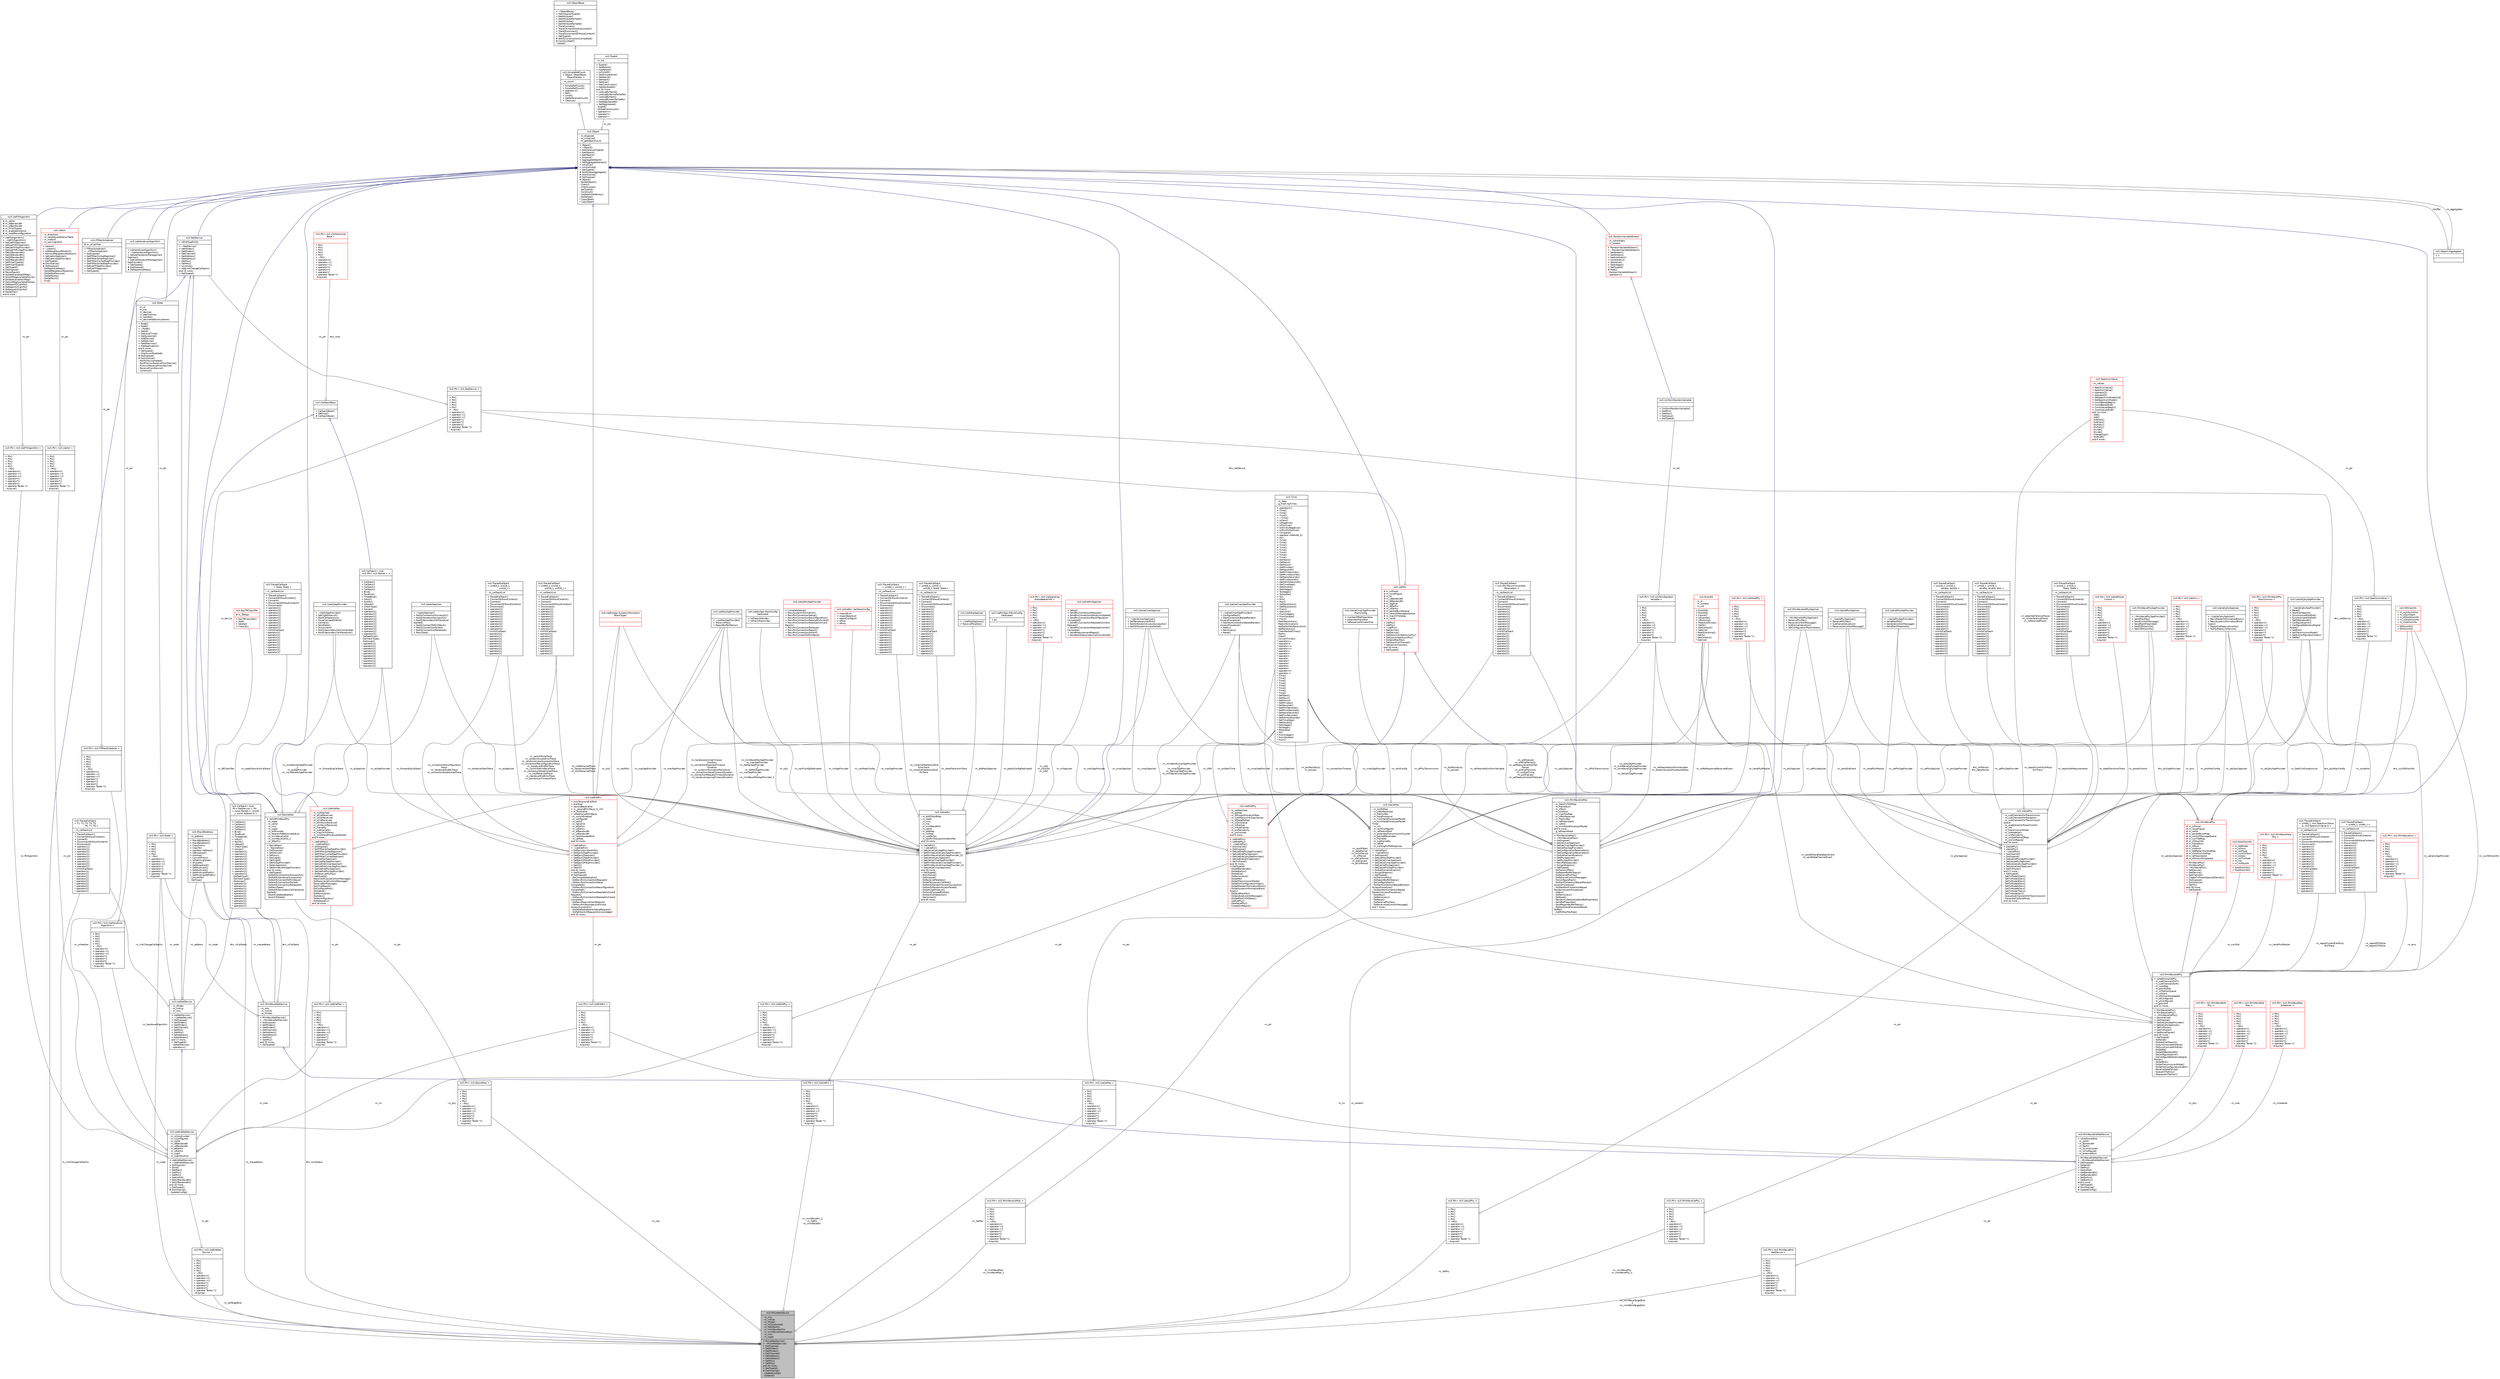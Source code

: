 digraph "ns3::McUeNetDevice"
{
  edge [fontname="Helvetica",fontsize="10",labelfontname="Helvetica",labelfontsize="10"];
  node [fontname="Helvetica",fontsize="10",shape=record];
  Node1 [label="{ns3::McUeNetDevice\n|- m_mtu\l- m_linkUp\l- m_ifIndex\l- m_isConstructed\l- m_lteDlEarfcn\l- m_mmWaveEarfcn\l- m_mmWaveAntennaNum\l- m_imsi\l- m_csgId\l|+ McUeNetDevice()\l+ ~McUeNetDevice()\l+ DoDispose()\l+ SetIfIndex()\l+ GetIfIndex()\l+ GetChannel()\l+ SetAddress()\l+ GetAddress()\l+ SetMtu()\l+ GetMtu()\land 44 more...\l+ GetTypeId()\l# DoInitialize()\l- UpdateConfig()\l- DoSend()\l}",height=0.2,width=0.4,color="black", fillcolor="grey75", style="filled", fontcolor="black"];
  Node2 -> Node1 [dir="back",color="midnightblue",fontsize="10",style="solid",arrowtail="onormal"];
  Node2 [label="{ns3::NetDevice\n|+ isEnbTypeForDc\l|+ ~NetDevice()\l+ SetIfIndex()\l+ GetIfIndex()\l+ GetChannel()\l+ SetAddress()\l+ GetAddress()\l+ SetMtu()\l+ GetMtu()\l+ IsLinkUp()\l+ AddLinkChangeCallback()\land 15 more...\l+ GetTypeId()\l}",height=0.2,width=0.4,color="black", fillcolor="white", style="filled",URL="$d9/dac/classns3_1_1NetDevice.html",tooltip="Network layer to device interface. "];
  Node3 -> Node2 [dir="back",color="midnightblue",fontsize="10",style="solid",arrowtail="onormal"];
  Node3 [label="{ns3::Object\n|- m_disposed\l- m_initialized\l- m_getObjectCount\l|+ Object()\l+ ~Object()\l+ GetInstanceTypeId()\l+ GetObject()\l+ GetObject()\l+ Dispose()\l+ AggregateObject()\l+ GetAggregateIterator()\l+ Initialize()\l+ IsInitialized()\l+ GetTypeId()\l# NotifyNewAggregate()\l# DoInitialize()\l# DoDispose()\l# Object()\l- DoGetObject()\l- Check()\l- CheckLoose()\l- SetTypeId()\l- Construct()\l- UpdateSortedArray()\l- DoDelete()\l* CopyObject\l* CopyObject\l}",height=0.2,width=0.4,color="black", fillcolor="white", style="filled",URL="$d9/d77/classns3_1_1Object.html",tooltip="A base class which provides memory management and object aggregation. "];
  Node4 -> Node3 [dir="back",color="midnightblue",fontsize="10",style="solid",arrowtail="onormal"];
  Node4 [label="{ns3::SimpleRefCount\l\< Object, ObjectBase,\l ObjectDeleter \>\n|- m_count\l|+ SimpleRefCount()\l+ SimpleRefCount()\l+ operator=()\l+ Ref()\l+ Unref()\l+ GetReferenceCount()\l+ Cleanup()\l}",height=0.2,width=0.4,color="black", fillcolor="white", style="filled",URL="$da/da1/classns3_1_1SimpleRefCount.html"];
  Node5 -> Node4 [dir="back",color="midnightblue",fontsize="10",style="solid",arrowtail="onormal"];
  Node5 [label="{ns3::ObjectBase\n||+ ~ObjectBase()\l+ GetInstanceTypeId()\l+ SetAttribute()\l+ SetAttributeFailSafe()\l+ GetAttribute()\l+ GetAttributeFailSafe()\l+ TraceConnect()\l+ TraceConnectWithoutContext()\l+ TraceDisconnect()\l+ TraceDisconnectWithoutContext()\l+ GetTypeId()\l# NotifyConstructionCompleted()\l# ConstructSelf()\l- DoSet()\l}",height=0.2,width=0.4,color="black", fillcolor="white", style="filled",URL="$d2/dac/classns3_1_1ObjectBase.html",tooltip="Anchor the ns-3 type and attribute system. "];
  Node6 -> Node3 [color="grey25",fontsize="10",style="solid",label=" -m_tid" ,arrowhead="odiamond"];
  Node6 [label="{ns3::TypeId\n|- m_tid\l|+ TypeId()\l+ GetParent()\l+ HasParent()\l+ IsChildOf()\l+ GetGroupName()\l+ GetName()\l+ GetHash()\l+ GetSize()\l+ HasConstructor()\l+ GetAttributeN()\land 26 more...\l+ LookupByName()\l+ LookupByNameFailSafe()\l+ LookupByHash()\l+ LookupByHashFailSafe()\l+ GetRegisteredN()\l+ GetRegistered()\l- TypeId()\l- DoAddConstructor()\l* operator==\l* operator!=\l* operator\<\l}",height=0.2,width=0.4,color="black", fillcolor="white", style="filled",URL="$d6/d11/classns3_1_1TypeId.html",tooltip="a unique identifier for an interface. "];
  Node7 -> Node3 [color="grey25",fontsize="10",style="solid",label=" -m_aggregates" ,arrowhead="odiamond"];
  Node7 [label="{ns3::Object::Aggregates\n|+ n\l|}",height=0.2,width=0.4,color="black", fillcolor="white", style="filled",URL="$d5/de9/structns3_1_1Object_1_1Aggregates.html"];
  Node3 -> Node7 [color="grey25",fontsize="10",style="solid",label=" +buffer" ,arrowhead="odiamond"];
  Node8 -> Node1 [color="grey25",fontsize="10",style="solid",label=" -m_macaddress" ,arrowhead="odiamond"];
  Node8 [label="{ns3::Mac48Address\n|- m_address\l|+ Mac48Address()\l+ Mac48Address()\l+ CopyFrom()\l+ CopyTo()\l+ operator Address()\l+ IsBroadcast()\l+ IsGroup()\l+ ConvertFrom()\l+ IsMatchingType()\l+ Allocate()\l+ GetBroadcast()\l+ GetMulticast()\l+ GetMulticast()\l+ GetMulticastPrefix()\l+ GetMulticast6Prefix()\l- ConvertTo()\l- GetType()\l}",height=0.2,width=0.4,color="black", fillcolor="white", style="filled",URL="$db/dee/classns3_1_1Mac48Address.html",tooltip="an EUI-48 address "];
  Node9 -> Node1 [color="grey25",fontsize="10",style="solid",label=" -m_lteTargetEnb" ,arrowhead="odiamond"];
  Node9 [label="{ns3::Ptr\< ns3::LteEnbNet\lDevice \>\n||+ Ptr()\l+ Ptr()\l+ Ptr()\l+ Ptr()\l+ Ptr()\l+ ~Ptr()\l+ operator=()\l+ operator-\>()\l+ operator-\>()\l+ operator*()\l+ operator*()\l+ operator!()\l+ operator Tester *()\l- Acquire()\l}",height=0.2,width=0.4,color="black", fillcolor="white", style="filled",URL="$dc/d90/classns3_1_1Ptr.html"];
  Node10 -> Node9 [color="grey25",fontsize="10",style="solid",label=" -m_ptr" ,arrowhead="odiamond"];
  Node10 [label="{ns3::LteEnbNetDevice\n|- m_isConstructed\l- m_isConfigured\l- m_cellId\l- m_dlBandwidth\l- m_ulBandwidth\l- m_dlEarfcn\l- m_ulEarfcn\l- m_csgId\l- m_csgIndication\l|+ LteEnbNetDevice()\l+ ~LteEnbNetDevice()\l+ DoDispose()\l+ Send()\l+ GetMac()\l+ GetPhy()\l+ GetRrc()\l+ GetCellId()\l+ GetUlBandwidth()\l+ SetUlBandwidth()\land 10 more...\l+ GetTypeId()\l# DoInitialize()\l- UpdateConfig()\l}",height=0.2,width=0.4,color="black", fillcolor="white", style="filled",URL="$db/de9/classns3_1_1LteEnbNetDevice.html"];
  Node11 -> Node10 [dir="back",color="midnightblue",fontsize="10",style="solid",arrowtail="onormal"];
  Node11 [label="{ns3::LteNetDevice\n|- m_ifIndex\l- m_linkUp\l- m_mtu\l|+ LteNetDevice()\l+ ~LteNetDevice()\l+ DoDispose()\l+ SetIfIndex()\l+ GetIfIndex()\l+ GetChannel()\l+ SetMtu()\l+ GetMtu()\l+ SetAddress()\l+ GetAddress()\land 17 more...\l+ GetTypeId()\l- LteNetDevice()\l- operator=()\l}",height=0.2,width=0.4,color="black", fillcolor="white", style="filled",URL="$dd/dc4/classns3_1_1LteNetDevice.html"];
  Node2 -> Node11 [dir="back",color="midnightblue",fontsize="10",style="solid",arrowtail="onormal"];
  Node8 -> Node11 [color="grey25",fontsize="10",style="solid",label=" -m_address" ,arrowhead="odiamond"];
  Node12 -> Node11 [color="grey25",fontsize="10",style="solid",label=" -m_node" ,arrowhead="odiamond"];
  Node12 [label="{ns3::Ptr\< ns3::Node \>\n||+ Ptr()\l+ Ptr()\l+ Ptr()\l+ Ptr()\l+ Ptr()\l+ ~Ptr()\l+ operator=()\l+ operator-\>()\l+ operator-\>()\l+ operator*()\l+ operator*()\l+ operator!()\l+ operator Tester *()\l- Acquire()\l}",height=0.2,width=0.4,color="black", fillcolor="white", style="filled",URL="$dc/d90/classns3_1_1Ptr.html"];
  Node13 -> Node12 [color="grey25",fontsize="10",style="solid",label=" -m_ptr" ,arrowhead="odiamond"];
  Node13 [label="{ns3::Node\n|- m_id\l- m_sid\l- m_devices\l- m_applications\l- m_handlers\l- m_deviceAdditionListeners\l|+ Node()\l+ Node()\l+ ~Node()\l+ GetId()\l+ GetLocalTime()\l+ GetSystemId()\l+ AddDevice()\l+ GetDevice()\l+ GetNDevices()\l+ AddApplication()\land 6 more...\l+ GetTypeId()\l+ ChecksumEnabled()\l# DoDispose()\l# DoInitialize()\l- NotifyDeviceAdded()\l- NonPromiscReceiveFromDevice()\l- PromiscReceiveFromDevice()\l- ReceiveFromDevice()\l- Construct()\l}",height=0.2,width=0.4,color="black", fillcolor="white", style="filled",URL="$dd/ded/classns3_1_1Node.html",tooltip="A network Node. "];
  Node3 -> Node13 [dir="back",color="midnightblue",fontsize="10",style="solid",arrowtail="onormal"];
  Node14 -> Node11 [color="grey25",fontsize="10",style="solid",label=" -m_linkChangeCallbacks" ,arrowhead="odiamond"];
  Node14 [label="{ns3::TracedCallback\l\< T1, T2, T3, T4, T5,\l T6, T7, T8 \>\n|- m_callbackList\l|+ TracedCallback()\l+ ConnectWithoutContext()\l+ Connect()\l+ DisconnectWithoutContext()\l+ Disconnect()\l+ operator()()\l+ operator()()\l+ operator()()\l+ operator()()\l+ operator()()\l+ operator()()\l+ operator()()\l+ operator()()\l+ operator()()\l* Uint32Callback\l* operator()()\l* operator()()\l* operator()()\l* operator()()\l* operator()()\l* operator()()\l* operator()()\l* operator()()\l* operator()()\l}",height=0.2,width=0.4,color="black", fillcolor="white", style="filled",URL="$df/dec/classns3_1_1TracedCallback.html",tooltip="Forward calls to a chain of Callback. "];
  Node15 -> Node11 [color="grey25",fontsize="10",style="solid",label=" #m_rxCallback" ,arrowhead="odiamond"];
  Node15 [label="{ns3::Callback\< bool,\l Ptr\< NetDevice \>, Ptr\l\< const Packet \>, uint16\l_t, const Address & \>\n||+ Callback()\l+ Callback()\l+ Callback()\l+ Callback()\l+ Bind()\l+ TwoBind()\l+ ThreeBind()\l+ IsNull()\l+ Nullify()\l+ IsEqual()\l+ CheckType()\l+ Assign()\l+ operator()()\l+ operator()()\l+ operator()()\l+ operator()()\l+ operator()()\l+ operator()()\l+ operator()()\l+ operator()()\l+ operator()()\l+ operator()()\l- DoPeekImpl()\l- DoCheckType()\l- DoAssign()\l* operator()()\l* operator()()\l* operator()()\l* operator()()\l* operator()()\l* operator()()\l* operator()()\l* operator()()\l* operator()()\l* operator()()\l}",height=0.2,width=0.4,color="black", fillcolor="white", style="filled",URL="$d1/d48/classns3_1_1Callback.html"];
  Node16 -> Node15 [dir="back",color="midnightblue",fontsize="10",style="solid",arrowtail="onormal"];
  Node16 [label="{ns3::CallbackBase\n||+ CallbackBase()\l+ GetImpl()\l# CallbackBase()\l}",height=0.2,width=0.4,color="black", fillcolor="white", style="filled",URL="$d7/db5/classns3_1_1CallbackBase.html"];
  Node17 -> Node16 [color="grey25",fontsize="10",style="solid",label=" #m_impl" ,arrowhead="odiamond"];
  Node17 [label="{ns3::Ptr\< ns3::CallbackImpl\lBase \>\n||+ Ptr()\l+ Ptr()\l+ Ptr()\l+ Ptr()\l+ Ptr()\l+ ~Ptr()\l+ operator=()\l+ operator-\>()\l+ operator-\>()\l+ operator*()\l+ operator*()\l+ operator!()\l+ operator Tester *()\l- Acquire()\l}",height=0.2,width=0.4,color="red", fillcolor="white", style="filled",URL="$dc/d90/classns3_1_1Ptr.html"];
  Node18 -> Node10 [color="grey25",fontsize="10",style="solid",label=" -m_ffrAlgorithm" ,arrowhead="odiamond"];
  Node18 [label="{ns3::Ptr\< ns3::LteFfrAlgorithm \>\n||+ Ptr()\l+ Ptr()\l+ Ptr()\l+ Ptr()\l+ Ptr()\l+ ~Ptr()\l+ operator=()\l+ operator-\>()\l+ operator-\>()\l+ operator*()\l+ operator*()\l+ operator!()\l+ operator Tester *()\l- Acquire()\l}",height=0.2,width=0.4,color="black", fillcolor="white", style="filled",URL="$dc/d90/classns3_1_1Ptr.html"];
  Node19 -> Node18 [color="grey25",fontsize="10",style="solid",label=" -m_ptr" ,arrowhead="odiamond"];
  Node19 [label="{ns3::LteFfrAlgorithm\n|# m_cellId\l# m_dlBandwidth\l# m_ulBandwidth\l# m_frCellTypeId\l# m_enabledInUplink\l# m_needReconfiguration\l|+ LteFfrAlgorithm()\l+ ~LteFfrAlgorithm()\l+ SetLteFfrSapUser()\l+ SetLteFfrRrcSapUser()\l+ GetLteFfrSapProvider()\l+ GetLteFfrRrcSapProvider()\l+ GetUlBandwidth()\l+ SetUlBandwidth()\l+ GetDlBandwidth()\l+ SetDlBandwidth()\l+ SetFrCellTypeId()\l+ GetFrCellTypeId()\l+ GetTypeId()\l# DoDispose()\l# Reconfigure()\l# DoGetAvailableDlRbg()\l# DoIsDlRbgAvailableForUe()\l# DoGetAvailableUlRbg()\l# DoIsUlRbgAvailableForUe()\l# DoReportDlCqiInfo()\l# DoReportUlCqiInfo()\l# DoReportUlCqiInfo()\l# DoGetTpc()\land 6 more...\l}",height=0.2,width=0.4,color="black", fillcolor="white", style="filled",URL="$d5/dd1/classns3_1_1LteFfrAlgorithm.html",tooltip="The abstract base class of a Frequency Reuse algorithm. "];
  Node3 -> Node19 [dir="back",color="midnightblue",fontsize="10",style="solid",arrowtail="onormal"];
  Node20 -> Node10 [color="grey25",fontsize="10",style="solid",label=" -m_mac" ,arrowhead="odiamond"];
  Node20 [label="{ns3::Ptr\< ns3::LteEnbMac \>\n||+ Ptr()\l+ Ptr()\l+ Ptr()\l+ Ptr()\l+ Ptr()\l+ ~Ptr()\l+ operator=()\l+ operator-\>()\l+ operator-\>()\l+ operator*()\l+ operator*()\l+ operator!()\l+ operator Tester *()\l- Acquire()\l}",height=0.2,width=0.4,color="black", fillcolor="white", style="filled",URL="$dc/d90/classns3_1_1Ptr.html"];
  Node21 -> Node20 [color="grey25",fontsize="10",style="solid",label=" -m_ptr" ,arrowhead="odiamond"];
  Node21 [label="{ns3::LteEnbMac\n|- m_rlcAttached\l- m_dlCqiReceived\l- m_ulCqiReceived\l- m_ulCeReceived\l- m_dlInfoListReceived\l- m_ulInfoListReceived\l- m_frameNo\l- m_subframeNo\l- m_macChTtiDelay\l- m_miDlHarqProcessesPackets\land 6 more...\l|+ LteEnbMac()\l+ ~LteEnbMac()\l+ DoDispose()\l+ SetFfMacSchedSapProvider()\l+ GetFfMacSchedSapUser()\l+ SetFfMacCschedSapProvider()\l+ GetFfMacCschedSapUser()\l+ SetLteMacSapUser()\l+ GetLteMacSapProvider()\l+ SetLteEnbCmacSapUser()\l+ GetLteEnbCmacSapProvider()\l+ GetLteEnbPhySapUser()\l+ SetLteEnbPhySapProvider()\l+ DoReceivePhyPdu()\l+ GetTypeId()\l- ReceiveDlCqiLteControlMessage()\l- DoReceiveLteControlMessage()\l- ReceiveBsrMessage()\l- DoUlCqiReport()\l- DoConfigureMac()\l- DoAddUe()\l- DoRemoveUe()\l- DoAddLc()\l- DoReconfigureLc()\l- DoReleaseLc()\land 18 more...\l}",height=0.2,width=0.4,color="red", fillcolor="white", style="filled",URL="$d5/d3a/classns3_1_1LteEnbMac.html"];
  Node3 -> Node21 [dir="back",color="midnightblue",fontsize="10",style="solid",arrowtail="onormal"];
  Node22 -> Node21 [color="grey25",fontsize="10",style="solid",label=" -m_macSapProvider" ,arrowhead="odiamond"];
  Node22 [label="{ns3::LteMacSapProvider\n||+ ~LteMacSapProvider()\l+ TransmitPdu()\l+ ReportBufferStatus()\l}",height=0.2,width=0.4,color="black", fillcolor="white", style="filled",URL="$db/d1a/classns3_1_1LteMacSapProvider.html"];
  Node23 -> Node10 [color="grey25",fontsize="10",style="solid",label=" -m_rrc" ,arrowhead="odiamond"];
  Node23 [label="{ns3::Ptr\< ns3::LteEnbRrc \>\n||+ Ptr()\l+ Ptr()\l+ Ptr()\l+ Ptr()\l+ Ptr()\l+ ~Ptr()\l+ operator=()\l+ operator-\>()\l+ operator-\>()\l+ operator*()\l+ operator*()\l+ operator!()\l+ operator Tester *()\l- Acquire()\l}",height=0.2,width=0.4,color="black", fillcolor="white", style="filled",URL="$dc/d90/classns3_1_1Ptr.html"];
  Node24 -> Node23 [color="grey25",fontsize="10",style="solid",label=" -m_ptr" ,arrowhead="odiamond"];
  Node24 [label="{ns3::LteEnbRrc\n|+ ImsiTosecondCellRnti\l+ EnbType\l+ secondBestCellId\l+ m_secondMmWave_m_rnti\l+ m_firstCellId\l+ isAdditionalMmWave\l- m_switchEnabled\l- m_configured\l- m_cellId\l- m_lteCellId\l- m_dlEarfcn\l- m_ulEarfcn\l- m_dlBandwidth\l- m_ulBandwidth\l- m_lastAllocatedRnti\l- m_ueMap\land 43 more...\l|+ LteEnbRrc()\l+ ~LteEnbRrc()\l+ DoRecvAssistantInfo()\l+ SetEpcX2SapProvider()\l+ GetEpcX2SapUser()\l+ GetEpcX2SapProvider()\l+ SetEpcX2PdcpProvider()\l+ GetEpcX2PdcpProvider()\l+ SetX2()\l+ GetX2()\land 42 more...\l+ GetTypeId()\l# DoDispose()\l- DoCompleteSetupUe()\l- DoRecvRrcConnectionRequest()\l- DoRecvRrcConnectionSetup\lCompleted()\l- DoRecvRrcConnectionReconfiguration\lCompleted()\l- DoRecvRrcConnectionReestablishment\lRequest()\l- DoRecvRrcConnectionReestablishment\lComplete()\l- DoRecvMeasurementReport()\l- DoRecvRrcSecondaryCellInitial\lAccessSuccessful()\l- DoDataRadioBearerSetupRequest()\l- DoPathSwitchRequestAcknowledge()\land 42 more...\l}",height=0.2,width=0.4,color="red", fillcolor="white", style="filled",URL="$de/d65/classns3_1_1LteEnbRrc.html"];
  Node3 -> Node24 [dir="back",color="midnightblue",fontsize="10",style="solid",arrowtail="onormal"];
  Node25 -> Node24 [color="grey25",fontsize="10",style="solid",label=" -m_handoverStartTrace" ,arrowhead="odiamond"];
  Node25 [label="{ns3::TracedCallback\l\< uint64_t, uint16_t,\l uint16_t, uint16_t \>\n|- m_callbackList\l|+ TracedCallback()\l+ ConnectWithoutContext()\l+ Connect()\l+ DisconnectWithoutContext()\l+ Disconnect()\l+ operator()()\l+ operator()()\l+ operator()()\l+ operator()()\l+ operator()()\l+ operator()()\l+ operator()()\l+ operator()()\l+ operator()()\l* Uint32Callback\l* operator()()\l* operator()()\l* operator()()\l* operator()()\l* operator()()\l* operator()()\l* operator()()\l* operator()()\l* operator()()\l}",height=0.2,width=0.4,color="black", fillcolor="white", style="filled",URL="$df/dec/classns3_1_1TracedCallback.html"];
  Node26 -> Node24 [color="grey25",fontsize="10",style="solid",label=" -m_handoverJoiningTimeout\lDuration\n-m_connectionRejectedTimeout\lDuration\n-m_systemInformationPeriodicity\n-m_connectionSetupTimeoutDuration\n-m_connectionRequestTimeoutDuration\n-m_handoverLeavingTimeoutDuration" ,arrowhead="odiamond"];
  Node26 [label="{ns3::Time\n|- m_data\l- g_markingTimes\l|+ operator=()\l+ Time()\l+ Time()\l+ Time()\l+ ~Time()\l+ IsZero()\l+ IsNegative()\l+ IsPositive()\l+ IsStrictlyNegative()\l+ IsStrictlyPositive()\l+ Compare()\l+ operator int64x64_t()\l+ As()\l+ Time()\l+ Time()\l+ Time()\l+ Time()\l+ Time()\l+ Time()\l+ Time()\l+ Time()\l+ GetYears()\l+ GetDays()\l+ GetHours()\l+ GetMinutes()\l+ GetSeconds()\l+ GetMilliSeconds()\l+ GetMicroSeconds()\l+ GetNanoSeconds()\l+ GetPicoSeconds()\l+ GetFemtoSeconds()\l+ GetTimeStep()\l+ GetDouble()\l+ GetInteger()\l+ ToInteger()\l+ ToDouble()\l+ To()\l+ Min()\l+ Max()\l+ SetResolution()\l+ GetResolution()\l+ From()\l+ StaticInit()\l+ FromInteger()\l+ FromDouble()\l+ From()\l- PeekResolution()\l- PeekInformation()\l- SetDefaultNsResolution()\l- SetResolution()\l- ClearMarkedTimes()\l- Mark()\l- Clear()\l- ConvertTimes()\l* operator==\l* operator!=\l* operator\<=\l* operator\>=\l* operator\<\l* operator\>\l* operator+\l* operator-\l* operator*\l* operator*\l* operator/\l* operator/\l* operator+=\l* operator-=\l* Time()\l* Time()\l* Time()\l* Time()\l* Time()\l* Time()\l* Time()\l* Time()\l* GetYears()\l* GetDays()\l* GetHours()\l* GetMinutes()\l* GetSeconds()\l* GetMilliSeconds()\l* GetMicroSeconds()\l* GetNanoSeconds()\l* GetPicoSeconds()\l* GetFemtoSeconds()\l* GetTimeStep()\l* GetDouble()\l* GetInteger()\l* ToInteger()\l* ToDouble()\l* To()\l* FromInteger()\l* FromDouble()\l* From()\l}",height=0.2,width=0.4,color="black", fillcolor="white", style="filled",URL="$dc/d04/classns3_1_1Time.html",tooltip="Simulation virtual time values and global simulation resolution. "];
  Node27 -> Node24 [color="grey25",fontsize="10",style="solid",label=" -m_forwardUpCallback" ,arrowhead="odiamond"];
  Node27 [label="{ns3::Callback\< void,\l ns3::Ptr\< ns3::Packet \> \>\n||+ Callback()\l+ Callback()\l+ Callback()\l+ Callback()\l+ Bind()\l+ TwoBind()\l+ ThreeBind()\l+ IsNull()\l+ Nullify()\l+ IsEqual()\l+ CheckType()\l+ Assign()\l+ operator()()\l+ operator()()\l+ operator()()\l+ operator()()\l+ operator()()\l+ operator()()\l+ operator()()\l+ operator()()\l+ operator()()\l+ operator()()\l- DoPeekImpl()\l- DoCheckType()\l- DoAssign()\l* operator()()\l* operator()()\l* operator()()\l* operator()()\l* operator()()\l* operator()()\l* operator()()\l* operator()()\l* operator()()\l* operator()()\l}",height=0.2,width=0.4,color="black", fillcolor="white", style="filled",URL="$d1/d48/classns3_1_1Callback.html"];
  Node16 -> Node27 [dir="back",color="midnightblue",fontsize="10",style="solid",arrowtail="onormal"];
  Node28 -> Node24 [color="grey25",fontsize="10",style="solid",label=" -m_connectionReconfiguration\lTrace\n-m_handoverEndOkTrace\n-m_connectionEstablishedTrace" ,arrowhead="odiamond"];
  Node28 [label="{ns3::TracedCallback\l\< uint64_t, uint16_t,\l uint16_t \>\n|- m_callbackList\l|+ TracedCallback()\l+ ConnectWithoutContext()\l+ Connect()\l+ DisconnectWithoutContext()\l+ Disconnect()\l+ operator()()\l+ operator()()\l+ operator()()\l+ operator()()\l+ operator()()\l+ operator()()\l+ operator()()\l+ operator()()\l+ operator()()\l* Uint32Callback\l* operator()()\l* operator()()\l* operator()()\l* operator()()\l* operator()()\l* operator()()\l* operator()()\l* operator()()\l* operator()()\l}",height=0.2,width=0.4,color="black", fillcolor="white", style="filled",URL="$df/dec/classns3_1_1TracedCallback.html"];
  Node29 -> Node24 [color="grey25",fontsize="10",style="solid",label=" -m_sib1" ,arrowhead="odiamond"];
  Node29 [label="{ns3::LteRrcSap::SystemInformation\lBlockType1\n||}",height=0.2,width=0.4,color="red", fillcolor="white", style="filled",URL="$da/dc9/structns3_1_1LteRrcSap_1_1SystemInformationBlockType1.html"];
  Node22 -> Node24 [color="grey25",fontsize="10",style="solid",label=" -m_macSapProvider" ,arrowhead="odiamond"];
  Node30 -> Node10 [color="grey25",fontsize="10",style="solid",label=" -m_scheduler" ,arrowhead="odiamond"];
  Node30 [label="{ns3::Ptr\< ns3::FfMacScheduler \>\n||+ Ptr()\l+ Ptr()\l+ Ptr()\l+ Ptr()\l+ Ptr()\l+ ~Ptr()\l+ operator=()\l+ operator-\>()\l+ operator-\>()\l+ operator*()\l+ operator*()\l+ operator!()\l+ operator Tester *()\l- Acquire()\l}",height=0.2,width=0.4,color="black", fillcolor="white", style="filled",URL="$dc/d90/classns3_1_1Ptr.html"];
  Node31 -> Node30 [color="grey25",fontsize="10",style="solid",label=" -m_ptr" ,arrowhead="odiamond"];
  Node31 [label="{ns3::FfMacScheduler\n|# m_ulCqiFilter\l|+ FfMacScheduler()\l+ ~FfMacScheduler()\l+ DoDispose()\l+ SetFfMacCschedSapUser()\l+ SetFfMacSchedSapUser()\l+ GetFfMacCschedSapProvider()\l+ GetFfMacSchedSapProvider()\l+ SetLteFfrSapProvider()\l+ GetLteFfrSapUser()\l+ GetTypeId()\l}",height=0.2,width=0.4,color="black", fillcolor="white", style="filled",URL="$d2/d30/classns3_1_1FfMacScheduler.html"];
  Node3 -> Node31 [dir="back",color="midnightblue",fontsize="10",style="solid",arrowtail="onormal"];
  Node32 -> Node10 [color="grey25",fontsize="10",style="solid",label=" -m_handoverAlgorithm" ,arrowhead="odiamond"];
  Node32 [label="{ns3::Ptr\< ns3::LteHandover\lAlgorithm \>\n||+ Ptr()\l+ Ptr()\l+ Ptr()\l+ Ptr()\l+ Ptr()\l+ ~Ptr()\l+ operator=()\l+ operator-\>()\l+ operator-\>()\l+ operator*()\l+ operator*()\l+ operator!()\l+ operator Tester *()\l- Acquire()\l}",height=0.2,width=0.4,color="black", fillcolor="white", style="filled",URL="$dc/d90/classns3_1_1Ptr.html"];
  Node33 -> Node32 [color="grey25",fontsize="10",style="solid",label=" -m_ptr" ,arrowhead="odiamond"];
  Node33 [label="{ns3::LteHandoverAlgorithm\n||+ LteHandoverAlgorithm()\l+ ~LteHandoverAlgorithm()\l+ SetLteHandoverManagement\lSapUser()\l+ GetLteHandoverManagement\lSapProvider()\l+ GetTypeId()\l# DoDispose()\l# DoReportUeMeas()\l}",height=0.2,width=0.4,color="black", fillcolor="white", style="filled",URL="$d8/d93/classns3_1_1LteHandoverAlgorithm.html",tooltip="The abstract base class of a handover algorithm that operates using the Handover Management SAP inter..."];
  Node3 -> Node33 [dir="back",color="midnightblue",fontsize="10",style="solid",arrowtail="onormal"];
  Node34 -> Node10 [color="grey25",fontsize="10",style="solid",label=" -m_anr" ,arrowhead="odiamond"];
  Node34 [label="{ns3::Ptr\< ns3::LteAnr \>\n||+ Ptr()\l+ Ptr()\l+ Ptr()\l+ Ptr()\l+ Ptr()\l+ ~Ptr()\l+ operator=()\l+ operator-\>()\l+ operator-\>()\l+ operator*()\l+ operator*()\l+ operator!()\l+ operator Tester *()\l- Acquire()\l}",height=0.2,width=0.4,color="black", fillcolor="white", style="filled",URL="$dc/d90/classns3_1_1Ptr.html"];
  Node35 -> Node34 [color="grey25",fontsize="10",style="solid",label=" -m_ptr" ,arrowhead="odiamond"];
  Node35 [label="{ns3::LteAnr\n|- m_threshold\l- m_neighbourRelationTable\l- m_measId\l- m_servingCellId\l|+ LteAnr()\l+ ~LteAnr()\l+ AddNeighbourRelation()\l+ RemoveNeighbourRelation()\l+ SetLteAnrSapUser()\l+ GetLteAnrSapProvider()\l+ GetTypeId()\l# DoInitialize()\l# DoDispose()\l- DoReportUeMeas()\l- DoAddNeighbourRelation()\l- DoGetNoRemove()\l- DoGetNoHo()\l- DoGetNoX2()\l- Find()\l}",height=0.2,width=0.4,color="red", fillcolor="white", style="filled",URL="$d5/dcc/classns3_1_1LteAnr.html",tooltip="Automatic Neighbour Relation function. "];
  Node3 -> Node35 [dir="back",color="midnightblue",fontsize="10",style="solid",arrowtail="onormal"];
  Node36 -> Node10 [color="grey25",fontsize="10",style="solid",label=" -m_phy" ,arrowhead="odiamond"];
  Node36 [label="{ns3::Ptr\< ns3::LteEnbPhy \>\n||+ Ptr()\l+ Ptr()\l+ Ptr()\l+ Ptr()\l+ Ptr()\l+ ~Ptr()\l+ operator=()\l+ operator-\>()\l+ operator-\>()\l+ operator*()\l+ operator*()\l+ operator!()\l+ operator Tester *()\l- Acquire()\l}",height=0.2,width=0.4,color="black", fillcolor="white", style="filled",URL="$dc/d90/classns3_1_1Ptr.html"];
  Node37 -> Node36 [color="grey25",fontsize="10",style="solid",label=" -m_ptr" ,arrowhead="odiamond"];
  Node37 [label="{ns3::LteEnbPhy\n|- m_ueAttached\l- m_paMap\l- m_dlPowerAllocationMap\l- m_listOfDownlinkSubchannel\l- m_dlDataRbMap\l- m_ulDciQueue\l- m_nrFrames\l- m_nrSubFrames\l- m_srsPeriodicity\l- m_srsCounter\land 6 more...\l|+ LteEnbPhy()\l+ LteEnbPhy()\l+ ~LteEnbPhy()\l+ DoInitialize()\l+ DoDispose()\l+ GetLteEnbPhySapProvider()\l+ SetLteEnbPhySapUser()\l+ GetLteEnbCphySapProvider()\l+ SetLteEnbCphySapUser()\l+ SetTxPower()\land 34 more...\l+ GetTypeId()\l- DoSetBandwidth()\l- DoSetEarfcn()\l- DoAddUe()\l- DoRemoveUe()\l- DoSetPa()\l- DoSetTransmissionMode()\l- DoSetSrsConfigurationIndex()\l- DoSetMasterInformationBlock()\l- DoSetSystemInformationBlock\lType1()\l- DoSendMacPdu()\l- DoSendLteControlMessage()\l- DoGetMacChTtiDelay()\l- AddUePhy()\l- DeleteUePhy()\l- CreateSrsReport()\l}",height=0.2,width=0.4,color="red", fillcolor="white", style="filled",URL="$d3/d51/classns3_1_1LteEnbPhy.html"];
  Node38 -> Node37 [dir="back",color="midnightblue",fontsize="10",style="solid",arrowtail="onormal"];
  Node38 [label="{ns3::LtePhy\n|# m_txPower\l# m_noiseFigure\l# m_tti\l# m_ulBandwidth\l# m_dlBandwidth\l# m_rbgSize\l# m_dlEarfcn\l# m_ulEarfcn\l# m_packetBurstQueue\l# m_controlMessagesQueue\l# m_macChTtiDelay\l# m_cellId\l|+ LtePhy()\l+ LtePhy()\l+ ~LtePhy()\l+ SetDevice()\l+ GetDevice()\l+ GetDownlinkSpectrumPhy()\l+ GetUplinkSpectrumPhy()\l+ DoSendMacPdu()\l+ SetDownlinkChannel()\l+ SetUplinkChannel()\land 16 more...\l+ GetTypeId()\l}",height=0.2,width=0.4,color="red", fillcolor="white", style="filled",URL="$d5/d66/classns3_1_1LtePhy.html"];
  Node3 -> Node38 [dir="back",color="midnightblue",fontsize="10",style="solid",arrowtail="onormal"];
  Node39 -> Node38 [color="grey25",fontsize="10",style="solid",label=" #m_netDevice" ,arrowhead="odiamond"];
  Node39 [label="{ns3::Ptr\< ns3::NetDevice \>\n||+ Ptr()\l+ Ptr()\l+ Ptr()\l+ Ptr()\l+ Ptr()\l+ ~Ptr()\l+ operator=()\l+ operator-\>()\l+ operator-\>()\l+ operator*()\l+ operator*()\l+ operator!()\l+ operator Tester *()\l- Acquire()\l}",height=0.2,width=0.4,color="black", fillcolor="white", style="filled",URL="$dc/d90/classns3_1_1Ptr.html"];
  Node2 -> Node39 [color="grey25",fontsize="10",style="solid",label=" -m_ptr" ,arrowhead="odiamond"];
  Node26 -> Node37 [color="grey25",fontsize="10",style="solid",label=" -m_srsStartTime" ,arrowhead="odiamond"];
  Node40 -> Node37 [color="grey25",fontsize="10",style="solid",label=" -m_dlPhyTransmission" ,arrowhead="odiamond"];
  Node40 [label="{ns3::TracedCallback\l\< ns3::PhyTransmissionStat\lParameters \>\n|- m_callbackList\l|+ TracedCallback()\l+ ConnectWithoutContext()\l+ Connect()\l+ DisconnectWithoutContext()\l+ Disconnect()\l+ operator()()\l+ operator()()\l+ operator()()\l+ operator()()\l+ operator()()\l+ operator()()\l+ operator()()\l+ operator()()\l+ operator()()\l* Uint32Callback\l* operator()()\l* operator()()\l* operator()()\l* operator()()\l* operator()()\l* operator()()\l* operator()()\l* operator()()\l* operator()()\l}",height=0.2,width=0.4,color="black", fillcolor="white", style="filled",URL="$df/dec/classns3_1_1TracedCallback.html"];
  Node41 -> Node37 [color="grey25",fontsize="10",style="solid",label=" -m_harqPhyModule" ,arrowhead="odiamond"];
  Node41 [label="{ns3::Ptr\< ns3::LteHarqPhy \>\n||+ Ptr()\l+ Ptr()\l+ Ptr()\l+ Ptr()\l+ Ptr()\l+ ~Ptr()\l+ operator=()\l+ operator-\>()\l+ operator-\>()\l+ operator*()\l+ operator*()\l+ operator!()\l+ operator Tester *()\l- Acquire()\l}",height=0.2,width=0.4,color="red", fillcolor="white", style="filled",URL="$dc/d90/classns3_1_1Ptr.html"];
  Node29 -> Node37 [color="grey25",fontsize="10",style="solid",label=" -m_sib1" ,arrowhead="odiamond"];
  Node42 -> Node1 [color="grey25",fontsize="10",style="solid",label=" -m_mmWaveRrc_2\n-m_lteRrc\n-m_mmWaveRrc" ,arrowhead="odiamond"];
  Node42 [label="{ns3::Ptr\< ns3::LteUeRrc \>\n||+ Ptr()\l+ Ptr()\l+ Ptr()\l+ Ptr()\l+ Ptr()\l+ ~Ptr()\l+ operator=()\l+ operator-\>()\l+ operator-\>()\l+ operator*()\l+ operator*()\l+ operator!()\l+ operator Tester *()\l- Acquire()\l}",height=0.2,width=0.4,color="black", fillcolor="white", style="filled",URL="$dc/d90/classns3_1_1Ptr.html"];
  Node43 -> Node42 [color="grey25",fontsize="10",style="solid",label=" -m_ptr" ,arrowhead="odiamond"];
  Node43 [label="{ns3::LteUeRrc\n|- m_bid2DrbidMap\l- m_state\l- m_imsi\l- m_rnti\l- m_mmWaveRnti\l- m_cellId\l- m_drbMap\l- m_rlcMap\l- m_useRlcSm\l- m_lastRrcTransactionIdentifier\land 23 more...\l|+ LteUeRrc()\l+ ~LteUeRrc()\l+ SetLteUeCphySapProvider()\l+ SetMmWaveUeCphySapProvider()\l+ SetMmWaveUeCphySapProvider_2()\l+ GetLteUeCphySapUser()\l+ SetLteUeCmacSapProvider()\l+ SetMmWaveUeCmacSapProvider()\l+ SetMmWaveUeCmacSapProvider_2()\l+ GetLteUeCmacSapUser()\land 20 more...\l+ GetTypeId()\l- DoInitialize()\l- DoDispose()\l- DoReceivePdcpSdu()\l- DoSetTemporaryCellRnti()\l- DoNotifyRandomAccessSuccessful()\l- DoNotifyRandomAccessFailed()\l- DoSetCsgWhiteList()\l- DoForceCampedOnEnb()\l- DoStartCellSelection()\l- DoConnect()\land 40 more...\l}",height=0.2,width=0.4,color="black", fillcolor="white", style="filled",URL="$d7/d1c/classns3_1_1LteUeRrc.html"];
  Node3 -> Node43 [dir="back",color="midnightblue",fontsize="10",style="solid",arrowtail="onormal"];
  Node44 -> Node43 [color="grey25",fontsize="10",style="solid",label=" -m_rachConfigDedicated" ,arrowhead="odiamond"];
  Node44 [label="{ns3::LteRrcSap::RachConfig\lDedicated\n|+ raPreambleIndex\l+ raPrachMaskIndex\l|}",height=0.2,width=0.4,color="black", fillcolor="white", style="filled",URL="$dd/d42/structns3_1_1LteRrcSap_1_1RachConfigDedicated.html"];
  Node45 -> Node43 [color="grey25",fontsize="10",style="solid",label=" -m_rrcSapProvider" ,arrowhead="odiamond"];
  Node45 [label="{ns3::LteUeRrcSapProvider\n||+ CompleteSetup()\l+ RecvSystemInformation()\l+ RecvRrcConnectionSetup()\l+ RecvRrcConnectionReconfiguration()\l+ RecvRrcConnectionReestablishment()\l+ RecvRrcConnectionReestablishment\lReject()\l+ RecvRrcConnectionRelease()\l+ RecvRrcConnectionReject()\l+ RecvRrcConnectionSwitch()\l+ RecvRrcConnectToMmWave()\l}",height=0.2,width=0.4,color="red", fillcolor="white", style="filled",URL="$dd/d01/classns3_1_1LteUeRrcSapProvider.html",tooltip="Part of the RRC protocol. This Service Access Point (SAP) is used to let the UE RRC receive a message..."];
  Node46 -> Node43 [color="grey25",fontsize="10",style="solid",label=" -m_asSapUser" ,arrowhead="odiamond"];
  Node46 [label="{ns3::LteAsSapUser\n||+ ~LteAsSapUser()\l+ NotifyConnectionSuccessful()\l+ NotifyHandoverSuccessful()\l+ NotifySecondaryCellHandover\lStarted()\l+ NotifyConnectToMmWave()\l+ NotifyConnectionFailed()\l+ NotifyConnectionReleased()\l+ RecvData()\l}",height=0.2,width=0.4,color="black", fillcolor="white", style="filled",URL="$da/d78/classns3_1_1LteAsSapUser.html"];
  Node47 -> Node43 [color="grey25",fontsize="10",style="solid",label=" -m_pdschConfigDedicated" ,arrowhead="odiamond"];
  Node47 [label="{ns3::LteRrcSap::PdschConfig\lDedicated\n|+ pa\l|}",height=0.2,width=0.4,color="black", fillcolor="white", style="filled",URL="$da/d59/structns3_1_1LteRrcSap_1_1PdschConfigDedicated.html"];
  Node48 -> Node43 [color="grey25",fontsize="10",style="solid",label=" -m_mmWaveCmacSapProvider\l_2\n-m_cmacSapProvider\n-m_lteCmacSapProvider\n-m_mmWaveCmacSapProvider" ,arrowhead="odiamond"];
  Node48 [label="{ns3::LteUeCmacSapProvider\n||+ ~LteUeCmacSapProvider()\l+ ConfigureRach()\l+ StartContentionBasedRandom\lAccessProcedure()\l+ StartNonContentionBasedRandom\lAccessProcedure()\l+ AddLc()\l+ RemoveLc()\l+ Reset()\l}",height=0.2,width=0.4,color="black", fillcolor="white", style="filled",URL="$d2/da8/classns3_1_1LteUeCmacSapProvider.html"];
  Node49 -> Node43 [color="grey25",fontsize="10",style="solid",label=" -m_connectionTimeout" ,arrowhead="odiamond"];
  Node49 [label="{ns3::EventId\n|- m_ts\l- m_context\l- m_uid\l|+ EventId()\l+ EventId()\l+ Cancel()\l+ IsExpired()\l+ IsRunning()\l+ PeekEventImpl()\l+ GetTs()\l+ GetContext()\l+ GetUid()\l* PeekEventImpl()\l* GetTs()\l* GetContext()\l* GetUid()\l}",height=0.2,width=0.4,color="red", fillcolor="white", style="filled",URL="$d1/df8/classns3_1_1EventId.html",tooltip="An identifier for simulation events. "];
  Node50 -> Node43 [color="grey25",fontsize="10",style="solid",label=" -m_srb1\n-m_srb1Old\n-m_srb0" ,arrowhead="odiamond"];
  Node50 [label="{ns3::Ptr\< ns3::LteSignaling\lRadioBearerInfo \>\n||+ Ptr()\l+ Ptr()\l+ Ptr()\l+ Ptr()\l+ Ptr()\l+ ~Ptr()\l+ operator=()\l+ operator-\>()\l+ operator-\>()\l+ operator*()\l+ operator*()\l+ operator!()\l+ operator Tester *()\l- Acquire()\l}",height=0.2,width=0.4,color="red", fillcolor="white", style="filled",URL="$dc/d90/classns3_1_1Ptr.html"];
  Node51 -> Node43 [color="grey25",fontsize="10",style="solid",label=" -m_rrcSapUser" ,arrowhead="odiamond"];
  Node51 [label="{ns3::LteUeRrcSapUser\n||+ Setup()\l+ SendRrcConnectionRequest()\l+ SendRrcConnectionSetupCompleted()\l+ SendRrcConnectionReconfiguration\lCompleted()\l+ SendRrcConnectionReestablishment\lRequest()\l+ SendRrcConnectionReestablishment\lComplete()\l+ SendMeasurementReport()\l+ SendNotifySecondaryCellConnected()\l}",height=0.2,width=0.4,color="red", fillcolor="white", style="filled",URL="$d3/df8/classns3_1_1LteUeRrcSapUser.html",tooltip="Part of the RRC protocol. This Service Access Point (SAP) is used by the UE RRC to send messages to t..."];
  Node26 -> Node43 [color="grey25",fontsize="10",style="solid",label=" -m_t300" ,arrowhead="odiamond"];
  Node25 -> Node43 [color="grey25",fontsize="10",style="solid",label=" -m_mibReceivedTrace\n-m_handoverStartTrace\n-m_sib1ReceivedTrace" ,arrowhead="odiamond"];
  Node52 -> Node43 [color="grey25",fontsize="10",style="solid",label=" -m_asSapProvider" ,arrowhead="odiamond"];
  Node52 [label="{ns3::LteAsSapProvider\n||+ ~LteAsSapProvider()\l+ SetCsgWhiteList()\l+ StartCellSelection()\l+ ForceCampedOnEnb()\l+ Connect()\l+ SendData()\l+ Disconnect()\l+ NotifySecondaryCellConnected()\l+ NotifySecondaryCellHandover()\l}",height=0.2,width=0.4,color="black", fillcolor="white", style="filled",URL="$db/d73/classns3_1_1LteAsSapProvider.html"];
  Node53 -> Node43 [color="grey25",fontsize="10",style="solid",label=" -m_cphySapUser" ,arrowhead="odiamond"];
  Node53 [label="{ns3::LteUeCphySapUser\n||+ ~LteUeCphySapUser()\l+ RecvMasterInformationBlock()\l+ RecvSystemInformationBlock\lType1()\l+ ReportUeMeasurements()\l+ NotifyRadioLinkFailure()\l}",height=0.2,width=0.4,color="black", fillcolor="white", style="filled",URL="$dc/d4f/classns3_1_1LteUeCphySapUser.html"];
  Node54 -> Node43 [color="grey25",fontsize="10",style="solid",label=" -m_cmacSapUser" ,arrowhead="odiamond"];
  Node54 [label="{ns3::LteUeCmacSapUser\n||+ ~LteUeCmacSapUser()\l+ SetTemporaryCellRnti()\l+ NotifyRandomAccessSuccessful()\l+ NotifyRandomAccessFailed()\l}",height=0.2,width=0.4,color="black", fillcolor="white", style="filled",URL="$d9/d7c/classns3_1_1LteUeCmacSapUser.html"];
  Node55 -> Node43 [color="grey25",fontsize="10",style="solid",label=" -m_varMeasConfig" ,arrowhead="odiamond"];
  Node55 [label="{ns3::LteUeRrc::VarMeasConfig\n|+ measIdList\l+ measObjectList\l+ reportConfigList\l+ aRsrp\l+ aRsrq\l|}",height=0.2,width=0.4,color="red", fillcolor="white", style="filled",URL="$d8/df2/structns3_1_1LteUeRrc_1_1VarMeasConfig.html",tooltip="Includes the accumulated configuration of the measurements to be performed by the UE..."];
  Node29 -> Node43 [color="grey25",fontsize="10",style="solid",label=" -m_lastSib1" ,arrowhead="odiamond"];
  Node28 -> Node43 [color="grey25",fontsize="10",style="solid",label=" -m_switchToLteTrace\n-m_randomAccessErrorTrace\n-m_randomAccessSuccessfulTrace\n-m_connectionReconfigurationTrace\n-m_handoverEndOkTrace\n-m_switchToMmWaveTrace\n-m_connectionEstablishedTrace\n-m_sib2ReceivedTrace\n-m_handoverEndErrorTrace\n-m_connectionTimeoutTrace\n..." ,arrowhead="odiamond"];
  Node56 -> Node43 [color="grey25",fontsize="10",style="solid",label=" -m_cphySapProvider\n-m_mmWaveCphySapProvider\n-m_mmWaveCphySapProvider\l_2\n-m_lteCphySapProvider" ,arrowhead="odiamond"];
  Node56 [label="{ns3::LteUeCphySapProvider\n||+ ~LteUeCphySapProvider()\l+ Reset()\l+ StartCellSearch()\l+ SynchronizeWithEnb()\l+ SynchronizeWithEnb()\l+ SetDlBandwidth()\l+ ConfigureUplink()\l+ ConfigureReferenceSignal\lPower()\l+ SetRnti()\l+ SetTransmissionMode()\l+ SetSrsConfigurationIndex()\l+ SetPa()\l}",height=0.2,width=0.4,color="black", fillcolor="white", style="filled",URL="$d6/d76/classns3_1_1LteUeCphySapProvider.html"];
  Node57 -> Node43 [color="grey25",fontsize="10",style="solid",label=" -m_initialCellSelectionEnd\lErrorTrace\n-m_initialCellSelectionEnd\lOkTrace" ,arrowhead="odiamond"];
  Node57 [label="{ns3::TracedCallback\l\< uint64_t, uint16_t \>\n|- m_callbackList\l|+ TracedCallback()\l+ ConnectWithoutContext()\l+ Connect()\l+ DisconnectWithoutContext()\l+ Disconnect()\l+ operator()()\l+ operator()()\l+ operator()()\l+ operator()()\l+ operator()()\l+ operator()()\l+ operator()()\l+ operator()()\l+ operator()()\l* Uint32Callback\l* operator()()\l* operator()()\l* operator()()\l* operator()()\l* operator()()\l* operator()()\l* operator()()\l* operator()()\l* operator()()\l}",height=0.2,width=0.4,color="black", fillcolor="white", style="filled",URL="$df/dec/classns3_1_1TracedCallback.html"];
  Node58 -> Node43 [color="grey25",fontsize="10",style="solid",label=" -m_stateTransitionTrace" ,arrowhead="odiamond"];
  Node58 [label="{ns3::TracedCallback\l\< uint64_t, uint16_t,\l uint16_t, State, State \>\n|- m_callbackList\l|+ TracedCallback()\l+ ConnectWithoutContext()\l+ Connect()\l+ DisconnectWithoutContext()\l+ Disconnect()\l+ operator()()\l+ operator()()\l+ operator()()\l+ operator()()\l+ operator()()\l+ operator()()\l+ operator()()\l+ operator()()\l+ operator()()\l* Uint32Callback\l* operator()()\l* operator()()\l* operator()()\l* operator()()\l* operator()()\l* operator()()\l* operator()()\l* operator()()\l* operator()()\l}",height=0.2,width=0.4,color="black", fillcolor="white", style="filled",URL="$df/dec/classns3_1_1TracedCallback.html"];
  Node59 -> Node43 [color="grey25",fontsize="10",style="solid",label=" -m_drbPdcpSapUser" ,arrowhead="odiamond"];
  Node59 [label="{ns3::LtePdcpSapUser\n||+ ~LtePdcpSapUser()\l+ ReceivePdcpSdu()\l}",height=0.2,width=0.4,color="black", fillcolor="white", style="filled",URL="$dd/d1c/classns3_1_1LtePdcpSapUser.html"];
  Node22 -> Node43 [color="grey25",fontsize="10",style="solid",label=" -m_mmWaveMacSapProvider\n-m_macSapProvider\n-m_lteMacSapProvider\l_2\n-m_lteMacSapProvider\n-m_macSapProvider\l_2\n-m_mmWaveMacSapProvider_2" ,arrowhead="odiamond"];
  Node12 -> Node1 [color="grey25",fontsize="10",style="solid",label=" -m_node" ,arrowhead="odiamond"];
  Node60 -> Node1 [color="grey25",fontsize="10",style="solid",label=" -m_mmWaveMac\n-m_mmWaveMac_2" ,arrowhead="odiamond"];
  Node60 [label="{ns3::Ptr\< ns3::MmWaveUeMac \>\n||+ Ptr()\l+ Ptr()\l+ Ptr()\l+ Ptr()\l+ Ptr()\l+ ~Ptr()\l+ operator=()\l+ operator-\>()\l+ operator-\>()\l+ operator*()\l+ operator*()\l+ operator!()\l+ operator Tester *()\l- Acquire()\l}",height=0.2,width=0.4,color="black", fillcolor="white", style="filled",URL="$dc/d90/classns3_1_1Ptr.html"];
  Node61 -> Node60 [color="grey25",fontsize="10",style="solid",label=" -m_ptr" ,arrowhead="odiamond"];
  Node61 [label="{ns3::MmWaveUeMac\n|- m_DataTxTDDMap\l- m_frameNum\l- m_sfNum\l- m_slotNum\l- m_macPduMap\l- m_ulBsrReceived\l- m_freshUlBsr\l- m_raPreambleId\l- m_raRnti\l- m_miUlHarqProcessesPacket\land 6 more...\l- g_raPreambleId\l|+ MmWaveUeMac()\l+ ~MmWaveUeMac()\l+ DoDispose()\l+ SetUeCmacSapUser()\l+ GetUeCmacSapProvider()\l+ GetUeMacSapProvider()\l+ SetConfigurationParameters()\l+ GetConfigurationParameters()\l+ DoSubframeIndication()\l+ GetPhySapUser()\l+ SetPhySapProvider()\l+ RecvRaResponse()\l+ AssignStreams()\l+ GetTypeId()\l- DoTransmitPdu()\l- DoReportBufferStatus()\l- DoReceivePhyPdu()\l- DoReceiveControlMessage()\l- DoConfigureRach()\l- DoStartContentionBasedRandom\lAccessProcedure()\l- DoStartNonContentionBased\lRandomAccessProcedure()\l- AddLc()\l- DoRemoveLc()\l- DoReset()\l- RandomlySelectAndSendRaPreamble()\l- SendRaPreamble()\l- SendReportBufferStatus()\l- RefreshHarqProcessesPacket\lBuffer()\l- AddToMacPduMap()\l}",height=0.2,width=0.4,color="black", fillcolor="white", style="filled",URL="$d7/d84/classns3_1_1MmWaveUeMac.html"];
  Node3 -> Node61 [dir="back",color="midnightblue",fontsize="10",style="solid",arrowtail="onormal"];
  Node48 -> Node61 [color="grey25",fontsize="10",style="solid",label=" -m_cmacSapProvider" ,arrowhead="odiamond"];
  Node62 -> Node61 [color="grey25",fontsize="10",style="solid",label=" -m_phySapUser" ,arrowhead="odiamond"];
  Node62 [label="{ns3::MmWaveUePhySapUser\n||+ ~MmWaveUePhySapUser()\l+ ReceivePhyPdu()\l+ ReceiveControlMessage()\l+ SubframeIndication()\l+ SetConfigurationParameters()\l}",height=0.2,width=0.4,color="black", fillcolor="white", style="filled",URL="$d3/df2/classns3_1_1MmWaveUePhySapUser.html"];
  Node26 -> Node61 [color="grey25",fontsize="10",style="solid",label=" -m_bsrPeriodicity\n-m_bsrLast" ,arrowhead="odiamond"];
  Node63 -> Node61 [color="grey25",fontsize="10",style="solid",label=" -m_phySapProvider" ,arrowhead="odiamond"];
  Node63 [label="{ns3::MmWavePhySapProvider\n||+ ~MmWavePhySapProvider()\l+ SendMacPdu()\l+ SendControlMessage()\l+ SendRachPreamble()\l+ SetDlSfAllocInfo()\l+ SetUlSfAllocInfo()\l}",height=0.2,width=0.4,color="black", fillcolor="white", style="filled",URL="$dd/db6/classns3_1_1MmWavePhySapProvider.html"];
  Node64 -> Node61 [color="grey25",fontsize="10",style="solid",label=" -m_phyMacConfig" ,arrowhead="odiamond"];
  Node64 [label="{ns3::Ptr\< ns3::MmWavePhy\lMacCommon \>\n||+ Ptr()\l+ Ptr()\l+ Ptr()\l+ Ptr()\l+ Ptr()\l+ ~Ptr()\l+ operator=()\l+ operator-\>()\l+ operator-\>()\l+ operator*()\l+ operator*()\l+ operator!()\l+ operator Tester *()\l- Acquire()\l}",height=0.2,width=0.4,color="red", fillcolor="white", style="filled",URL="$dc/d90/classns3_1_1Ptr.html"];
  Node65 -> Node61 [color="grey25",fontsize="10",style="solid",label=" -m_DataTxAllocationList" ,arrowhead="odiamond"];
  Node65 [label="{ns3::SfAllocInfo\n|+ m_numSymAlloc\l+ m_ulSymStart\l+ m_dlSlotAllocInfo\l+ m_ulSlotAllocInfo\l+ m_slotAllocInfo\l|+ SfAllocInfo()\l+ SfAllocInfo()\l}",height=0.2,width=0.4,color="red", fillcolor="white", style="filled",URL="$df/d3e/structns3_1_1SfAllocInfo.html"];
  Node66 -> Node61 [color="grey25",fontsize="10",style="solid",label=" -m_raPreambleUniformVariable\n-m_randomAccessProcedureDelay" ,arrowhead="odiamond"];
  Node66 [label="{ns3::Ptr\< ns3::UniformRandom\lVariable \>\n||+ Ptr()\l+ Ptr()\l+ Ptr()\l+ Ptr()\l+ Ptr()\l+ ~Ptr()\l+ operator=()\l+ operator-\>()\l+ operator-\>()\l+ operator*()\l+ operator*()\l+ operator!()\l+ operator Tester *()\l- Acquire()\l}",height=0.2,width=0.4,color="black", fillcolor="white", style="filled",URL="$dc/d90/classns3_1_1Ptr.html"];
  Node67 -> Node66 [color="grey25",fontsize="10",style="solid",label=" -m_ptr" ,arrowhead="odiamond"];
  Node67 [label="{ns3::UniformRandomVariable\n||+ UniformRandomVariable()\l+ GetMin()\l+ GetMax()\l+ GetValue()\l+ GetTypeId()\l}",height=0.2,width=0.4,color="black", fillcolor="white", style="filled",URL="$d0/d5b/classns3_1_1UniformRandomVariable.html",tooltip="The uniform distribution Random Number Generator (RNG). "];
  Node68 -> Node67 [dir="back",color="midnightblue",fontsize="10",style="solid",arrowtail="onormal"];
  Node68 [label="{ns3::RandomVariableStream\n|- m_isAntithetic\l- m_stream\l|+ RandomVariableStream()\l+ ~RandomVariableStream()\l+ SetStream()\l+ GetStream()\l+ SetAntithetic()\l+ IsAntithetic()\l+ GetValue()\l+ GetInteger()\l+ GetTypeId()\l# Peek()\l- RandomVariableStream()\l- operator=()\l}",height=0.2,width=0.4,color="red", fillcolor="white", style="filled",URL="$dc/daa/classns3_1_1RandomVariableStream.html",tooltip="The basic uniform Random Number Generator (RNG). "];
  Node3 -> Node68 [dir="back",color="midnightblue",fontsize="10",style="solid",arrowtail="onormal"];
  Node54 -> Node61 [color="grey25",fontsize="10",style="solid",label=" -m_cmacSapUser" ,arrowhead="odiamond"];
  Node22 -> Node61 [color="grey25",fontsize="10",style="solid",label=" -m_macSapProvider" ,arrowhead="odiamond"];
  Node14 -> Node1 [color="grey25",fontsize="10",style="solid",label=" -m_linkChangeCallbacks" ,arrowhead="odiamond"];
  Node15 -> Node1 [color="grey25",fontsize="10",style="solid",label=" #m_rxCallback" ,arrowhead="odiamond"];
  Node69 -> Node1 [color="grey25",fontsize="10",style="solid",label=" -m_ltePhy" ,arrowhead="odiamond"];
  Node69 [label="{ns3::Ptr\< ns3::LteUePhy \>\n||+ Ptr()\l+ Ptr()\l+ Ptr()\l+ Ptr()\l+ Ptr()\l+ ~Ptr()\l+ operator=()\l+ operator-\>()\l+ operator-\>()\l+ operator*()\l+ operator*()\l+ operator!()\l+ operator Tester *()\l- Acquire()\l}",height=0.2,width=0.4,color="black", fillcolor="white", style="filled",URL="$dc/d90/classns3_1_1Ptr.html"];
  Node70 -> Node69 [color="grey25",fontsize="10",style="solid",label=" -m_ptr" ,arrowhead="odiamond"];
  Node70 [label="{ns3::LteUePhy\n|- m_subChannelsForTransmission\l- m_subChannelsForReception\l- m_subChannelsForTransmission\lQueue\l- m_enableUplinkPowerControl\l- m_rnti\l- m_transmissionMode\l- m_txModeGain\l- m_srsPeriodicity\l- m_srsSubframeOffset\l- m_srsConfigured\land 16 more...\l|+ LteUePhy()\l+ LteUePhy()\l+ ~LteUePhy()\l+ DoInitialize()\l+ DoDispose()\l+ GetLteUePhySapProvider()\l+ SetLteUePhySapUser()\l+ GetLteUeCphySapProvider()\l+ SetLteUeCphySapUser()\l+ SetTxPower()\land 27 more...\l+ GetTypeId()\l- SetTxMode1Gain()\l- SetTxMode2Gain()\l- SetTxMode3Gain()\l- SetTxMode4Gain()\l- SetTxMode5Gain()\l- SetTxMode6Gain()\l- SetTxMode7Gain()\l- SetTxModeGain()\l- QueueSubChannelsForTransmission()\l- GenerateCqiRsrpRsrq()\land 16 more...\l}",height=0.2,width=0.4,color="black", fillcolor="white", style="filled",URL="$da/ddd/classns3_1_1LteUePhy.html"];
  Node38 -> Node70 [dir="back",color="midnightblue",fontsize="10",style="solid",arrowtail="onormal"];
  Node49 -> Node70 [color="grey25",fontsize="10",style="solid",label=" -m_sendSrsEvent" ,arrowhead="odiamond"];
  Node71 -> Node70 [color="grey25",fontsize="10",style="solid",label=" -m_reportCurrentCellRsrp\lSinrTrace" ,arrowhead="odiamond"];
  Node71 [label="{ns3::TracedCallback\l\< uint16_t, uint16_t,\l double, double \>\n|- m_callbackList\l|+ TracedCallback()\l+ ConnectWithoutContext()\l+ Connect()\l+ DisconnectWithoutContext()\l+ Disconnect()\l+ operator()()\l+ operator()()\l+ operator()()\l+ operator()()\l+ operator()()\l+ operator()()\l+ operator()()\l+ operator()()\l+ operator()()\l* Uint32Callback\l* operator()()\l* operator()()\l* operator()()\l* operator()()\l* operator()()\l* operator()()\l* operator()()\l* operator()()\l* operator()()\l}",height=0.2,width=0.4,color="black", fillcolor="white", style="filled",URL="$df/dec/classns3_1_1TracedCallback.html"];
  Node72 -> Node70 [color="grey25",fontsize="10",style="solid",label=" -m_uePhySapProvider" ,arrowhead="odiamond"];
  Node72 [label="{ns3::LteUePhySapProvider\n||+ ~LteUePhySapProvider()\l+ SendMacPdu()\l+ SendLteControlMessage()\l+ SendRachPreamble()\l}",height=0.2,width=0.4,color="black", fillcolor="white", style="filled",URL="$d8/df5/classns3_1_1LteUePhySapProvider.html"];
  Node73 -> Node70 [color="grey25",fontsize="10",style="solid",label=" -m_reportUeMeasurements" ,arrowhead="odiamond"];
  Node73 [label="{ns3::TracedCallback\l\< uint16_t, uint16_t,\l double, double, bool \>\n|- m_callbackList\l|+ TracedCallback()\l+ ConnectWithoutContext()\l+ Connect()\l+ DisconnectWithoutContext()\l+ Disconnect()\l+ operator()()\l+ operator()()\l+ operator()()\l+ operator()()\l+ operator()()\l+ operator()()\l+ operator()()\l+ operator()()\l+ operator()()\l* Uint32Callback\l* operator()()\l* operator()()\l* operator()()\l* operator()()\l* operator()()\l* operator()()\l* operator()()\l* operator()()\l* operator()()\l}",height=0.2,width=0.4,color="black", fillcolor="white", style="filled",URL="$df/dec/classns3_1_1TracedCallback.html"];
  Node74 -> Node70 [color="grey25",fontsize="10",style="solid",label=" -m_uePhySapUser" ,arrowhead="odiamond"];
  Node74 [label="{ns3::LteUePhySapUser\n||+ ~LteUePhySapUser()\l+ ReceivePhyPdu()\l+ SubframeIndication()\l+ ReceiveLteControlMessage()\l}",height=0.2,width=0.4,color="black", fillcolor="white", style="filled",URL="$d0/d0a/classns3_1_1LteUePhySapUser.html"];
  Node75 -> Node70 [color="grey25",fontsize="10",style="solid",label=" -m_stateTransitionTrace" ,arrowhead="odiamond"];
  Node75 [label="{ns3::TracedCallback\l\< uint16_t, uint16_t,\l State, State \>\n|- m_callbackList\l|+ TracedCallback()\l+ ConnectWithoutContext()\l+ Connect()\l+ DisconnectWithoutContext()\l+ Disconnect()\l+ operator()()\l+ operator()()\l+ operator()()\l+ operator()()\l+ operator()()\l+ operator()()\l+ operator()()\l+ operator()()\l+ operator()()\l* Uint32Callback\l* operator()()\l* operator()()\l* operator()()\l* operator()()\l* operator()()\l* operator()()\l* operator()()\l* operator()()\l* operator()()\l}",height=0.2,width=0.4,color="black", fillcolor="white", style="filled",URL="$df/dec/classns3_1_1TracedCallback.html"];
  Node26 -> Node70 [color="grey25",fontsize="10",style="solid",label=" -m_a30CqiLast\n-m_a30CqiPeriocity\n-m_ueMeasurementsFilter\lPeriod\n-m_p10CqiPeriocity\n-m_srsStartTime\n-m_p10CqiLast\n-m_ueMeasurementsFilterLast" ,arrowhead="odiamond"];
  Node76 -> Node70 [color="grey25",fontsize="10",style="solid",label=" -m_noisePsd" ,arrowhead="odiamond"];
  Node76 [label="{ns3::Ptr\< ns3::SpectrumValue \>\n||+ Ptr()\l+ Ptr()\l+ Ptr()\l+ Ptr()\l+ Ptr()\l+ ~Ptr()\l+ operator=()\l+ operator-\>()\l+ operator-\>()\l+ operator*()\l+ operator*()\l+ operator!()\l+ operator Tester *()\l- Acquire()\l}",height=0.2,width=0.4,color="black", fillcolor="white", style="filled",URL="$dc/d90/classns3_1_1Ptr.html"];
  Node77 -> Node76 [color="grey25",fontsize="10",style="solid",label=" -m_ptr" ,arrowhead="odiamond"];
  Node77 [label="{ns3::SpectrumValue\n|- m_values\l|+ SpectrumValue()\l+ SpectrumValue()\l+ operator[]()\l+ operator[]()\l+ GetSpectrumModelUid()\l+ GetSpectrumModel()\l+ ConstBandsBegin()\l+ ConstBandsEnd()\l+ ConstValuesBegin()\l+ ConstValuesEnd()\land 14 more...\l- Add()\l- Add()\l- Subtract()\l- Subtract()\l- Multiply()\l- Multiply()\l- Divide()\l- Divide()\l- ChangeSign()\l- ShiftLeft()\land 6 more...\l}",height=0.2,width=0.4,color="red", fillcolor="white", style="filled",URL="$d5/d6e/classns3_1_1SpectrumValue.html",tooltip="Set of values corresponding to a given SpectrumModel. "];
  Node77 -> Node70 [color="grey25",fontsize="10",style="solid",label=" -m_dataInterferencePower\n-m_rsInterferencePower\n-m_rsReceivedPower" ,arrowhead="odiamond"];
  Node53 -> Node70 [color="grey25",fontsize="10",style="solid",label=" -m_ueCphySapUser" ,arrowhead="odiamond"];
  Node78 -> Node70 [color="grey25",fontsize="10",style="solid",label=" -m_powerControl" ,arrowhead="odiamond"];
  Node78 [label="{ns3::Ptr\< ns3::LteUePower\lControl \>\n||+ Ptr()\l+ Ptr()\l+ Ptr()\l+ Ptr()\l+ Ptr()\l+ ~Ptr()\l+ operator=()\l+ operator-\>()\l+ operator-\>()\l+ operator*()\l+ operator*()\l+ operator!()\l+ operator Tester *()\l- Acquire()\l}",height=0.2,width=0.4,color="red", fillcolor="white", style="filled",URL="$dc/d90/classns3_1_1Ptr.html"];
  Node40 -> Node70 [color="grey25",fontsize="10",style="solid",label=" -m_ulPhyTransmission" ,arrowhead="odiamond"];
  Node41 -> Node70 [color="grey25",fontsize="10",style="solid",label=" -m_harqPhyModule" ,arrowhead="odiamond"];
  Node56 -> Node70 [color="grey25",fontsize="10",style="solid",label=" -m_ueCphySapProvider" ,arrowhead="odiamond"];
  Node79 -> Node70 [color="grey25",fontsize="10",style="solid",label=" -m_amc" ,arrowhead="odiamond"];
  Node79 [label="{ns3::Ptr\< ns3::LteAmc \>\n||+ Ptr()\l+ Ptr()\l+ Ptr()\l+ Ptr()\l+ Ptr()\l+ ~Ptr()\l+ operator=()\l+ operator-\>()\l+ operator-\>()\l+ operator*()\l+ operator*()\l+ operator!()\l+ operator Tester *()\l- Acquire()\l}",height=0.2,width=0.4,color="red", fillcolor="white", style="filled",URL="$dc/d90/classns3_1_1Ptr.html"];
  Node80 -> Node1 [color="grey25",fontsize="10",style="solid",label=" -m_lteMac" ,arrowhead="odiamond"];
  Node80 [label="{ns3::Ptr\< ns3::LteUeMac \>\n||+ Ptr()\l+ Ptr()\l+ Ptr()\l+ Ptr()\l+ Ptr()\l+ ~Ptr()\l+ operator=()\l+ operator-\>()\l+ operator-\>()\l+ operator*()\l+ operator*()\l+ operator!()\l+ operator Tester *()\l- Acquire()\l}",height=0.2,width=0.4,color="black", fillcolor="white", style="filled",URL="$dc/d90/classns3_1_1Ptr.html"];
  Node81 -> Node80 [color="grey25",fontsize="10",style="solid",label=" -m_ptr" ,arrowhead="odiamond"];
  Node81 [label="{ns3::LteUeMac\n|- m_lcInfoMap\l- m_ulBsrReceived\l- m_freshUlBsr\l- m_harqProcessId\l- m_miUlHarqProcessesPacket\l- m_miUlHarqProcessesPacket\lTimer\l- m_rnti\l- m_rachConfigured\l- m_raPreambleId\l- m_preambleTransmissionCounter\l- m_backoffParameter\l- m_frameNo\l- m_subframeNo\l- m_raRnti\l- m_waitingForRaResponse\l|+ LteUeMac()\l+ ~LteUeMac()\l+ DoDispose()\l+ GetLteMacSapProvider()\l+ SetLteUeCmacSapUser()\l+ GetLteUeCmacSapProvider()\l+ GetLteUePhySapUser()\l+ SetLteUePhySapProvider()\l+ DoSubframeIndication()\l+ AssignStreams()\l+ GetTypeId()\l- DoTransmitPdu()\l- DoReportBufferStatus()\l- DoConfigureRach()\l- DoStartContentionBasedRandom\lAccessProcedure()\l- DoStartNonContentionBased\lRandomAccessProcedure()\l- DoAddLc()\l- DoRemoveLc()\l- DoReset()\l- DoReceivePhyPdu()\l- DoReceiveLteControlMessage()\land 7 more...\l}",height=0.2,width=0.4,color="black", fillcolor="white", style="filled",URL="$d2/d26/classns3_1_1LteUeMac.html"];
  Node3 -> Node81 [dir="back",color="midnightblue",fontsize="10",style="solid",arrowtail="onormal"];
  Node48 -> Node81 [color="grey25",fontsize="10",style="solid",label=" -m_cmacSapProvider" ,arrowhead="odiamond"];
  Node49 -> Node81 [color="grey25",fontsize="10",style="solid",label=" -m_noRaResponseReceivedEvent" ,arrowhead="odiamond"];
  Node72 -> Node81 [color="grey25",fontsize="10",style="solid",label=" -m_uePhySapProvider" ,arrowhead="odiamond"];
  Node74 -> Node81 [color="grey25",fontsize="10",style="solid",label=" -m_uePhySapUser" ,arrowhead="odiamond"];
  Node82 -> Node81 [color="grey25",fontsize="10",style="solid",label=" -m_rachConfig" ,arrowhead="odiamond"];
  Node82 [label="{ns3::LteUeCmacSapProvider\l::RachConfig\n|+ numberOfRaPreambles\l+ preambleTransMax\l+ raResponseWindowSize\l|}",height=0.2,width=0.4,color="black", fillcolor="white", style="filled",URL="$d8/d38/structns3_1_1LteUeCmacSapProvider_1_1RachConfig.html"];
  Node26 -> Node81 [color="grey25",fontsize="10",style="solid",label=" -m_bsrPeriodicity\n-m_bsrLast" ,arrowhead="odiamond"];
  Node66 -> Node81 [color="grey25",fontsize="10",style="solid",label=" -m_raPreambleUniformVariable" ,arrowhead="odiamond"];
  Node54 -> Node81 [color="grey25",fontsize="10",style="solid",label=" -m_cmacSapUser" ,arrowhead="odiamond"];
  Node22 -> Node81 [color="grey25",fontsize="10",style="solid",label=" -m_macSapProvider" ,arrowhead="odiamond"];
  Node83 -> Node1 [color="grey25",fontsize="10",style="solid",label=" -m_mmWavePhy\n-m_mmWavePhy_2" ,arrowhead="odiamond"];
  Node83 [label="{ns3::Ptr\< ns3::MmWaveUePhy \>\n||+ Ptr()\l+ Ptr()\l+ Ptr()\l+ Ptr()\l+ Ptr()\l+ ~Ptr()\l+ operator=()\l+ operator-\>()\l+ operator-\>()\l+ operator*()\l+ operator*()\l+ operator!()\l+ operator Tester *()\l- Acquire()\l}",height=0.2,width=0.4,color="black", fillcolor="white", style="filled",URL="$dc/d90/classns3_1_1Ptr.html"];
  Node84 -> Node83 [color="grey25",fontsize="10",style="solid",label=" -m_ptr" ,arrowhead="odiamond"];
  Node84 [label="{ns3::MmWaveUePhy\n|+ isAdditionalUePhy\l- m_subChannelsForTx\l- m_subChannelsforRx\l- m_numRbg\l- m_prevSlotDir\l- m_ulTbAllocQueue\l- m_ulGrant\l- m_sfAllocInfoUpdated\l- m_dlConfigured\l- m_ulConfigured\l- m_prevSlot\land 11 more...\l|+ MmWaveUePhy()\l+ MmWaveUePhy()\l+ ~MmWaveUePhy()\l+ DoInitialize()\l+ DoDispose()\l+ GetUeCphySapProvider()\l+ SetUeCphySapUser()\l+ SetTxPower()\l+ GetTxPower()\l+ SetNoiseFigure()\land 35 more...\l+ GetTypeId()\l- DoReset()\l- DoStartCellSearch()\l- DoSynchronizeWithEnb()\l- DoSynchronizeWithEnb()\l- DoSetPa()\l- DoSetDlBandwidth()\l- DoConfigureUplink()\l- DoConfigureReferenceSignal\lPower()\l- DoSetRnti()\l- DoSetTransmissionMode()\l- DoSetSrsConfigurationIndex()\l- ReceiveDataPeriod()\l- QueueUlTbAlloc()\l- DequeueUlTbAlloc()\l}",height=0.2,width=0.4,color="black", fillcolor="white", style="filled",URL="$d8/df0/classns3_1_1MmWaveUePhy.html"];
  Node85 -> Node84 [dir="back",color="midnightblue",fontsize="10",style="solid",arrowtail="onormal"];
  Node85 [label="{ns3::MmWavePhy\n|# m_txPower\l# m_noiseFigure\l# m_cellId\l# m_packetBurstMap\l# m_controlMessageQueue\l# m_currTddMap\l# m_sfAllocInfo\l# m_frameNum\l# m_sfNum\l# m_slotNum\l# m_tddPatternForSlotMap\l# m_slotAllocInfoMap\l# m_raPreambleId\l# m_sfAllocInfoUpdated\l|+ MmWavePhy()\l+ MmWavePhy()\l+ ~MmWavePhy()\l+ SetDevice()\l+ GetDevice()\l+ SetChannel()\l+ CreateTxPowerSpectralDensity()\l+ DoDispose()\l+ DoInitialize()\l+ GetTti()\land 18 more...\l+ GetTypeId()\l}",height=0.2,width=0.4,color="red", fillcolor="white", style="filled",URL="$d6/d7b/classns3_1_1MmWavePhy.html"];
  Node3 -> Node85 [dir="back",color="midnightblue",fontsize="10",style="solid",arrowtail="onormal"];
  Node39 -> Node85 [color="grey25",fontsize="10",style="solid",label=" #m_netDevice" ,arrowhead="odiamond"];
  Node26 -> Node85 [color="grey25",fontsize="10",style="solid",label=" #m_ctrlPeriod\n#m_dataPeriod" ,arrowhead="odiamond"];
  Node63 -> Node85 [color="grey25",fontsize="10",style="solid",label=" #m_phySapProvider" ,arrowhead="odiamond"];
  Node64 -> Node85 [color="grey25",fontsize="10",style="solid",label=" #m_phyMacConfig" ,arrowhead="odiamond"];
  Node65 -> Node85 [color="grey25",fontsize="10",style="solid",label=" #m_currSfAllocInfo" ,arrowhead="odiamond"];
  Node86 -> Node84 [color="grey25",fontsize="10",style="solid",label=" -m_currSlot" ,arrowhead="odiamond"];
  Node86 [label="{ns3::SlotAllocInfo\n|+ m_tddMode\l+ m_isOmni\l+ m_slotType\l+ m_numCtrlSym\l+ m_slotIdx\l+ m_ctrlTxMode\l+ m_rnti\l+ m_rlcPduInfo\l|+ SlotAllocInfo()\l+ SlotAllocInfo()\l}",height=0.2,width=0.4,color="red", fillcolor="white", style="filled",URL="$de/d33/structns3_1_1SlotAllocInfo.html"];
  Node87 -> Node84 [color="grey25",fontsize="10",style="solid",label=" -m_harqPhyModule" ,arrowhead="odiamond"];
  Node87 [label="{ns3::Ptr\< ns3::MmWaveHarq\lPhy \>\n||+ Ptr()\l+ Ptr()\l+ Ptr()\l+ Ptr()\l+ Ptr()\l+ ~Ptr()\l+ operator=()\l+ operator-\>()\l+ operator-\>()\l+ operator*()\l+ operator*()\l+ operator!()\l+ operator Tester *()\l- Acquire()\l}",height=0.2,width=0.4,color="red", fillcolor="white", style="filled",URL="$dc/d90/classns3_1_1Ptr.html"];
  Node62 -> Node84 [color="grey25",fontsize="10",style="solid",label=" -m_phySapUser" ,arrowhead="odiamond"];
  Node49 -> Node84 [color="grey25",fontsize="10",style="solid",label=" -m_sendDlHarqFeedbackEvent\n-m_sendDataChannelEvent" ,arrowhead="odiamond"];
  Node26 -> Node84 [color="grey25",fontsize="10",style="solid",label=" -m_lastSfStart\n-m_dataPeriod\n-m_ulCtrlPeriod\n-m_sfPeriod\n-m_wbCqiPeriod\n-m_wbCqiLast\n-m_dlCtrlPeriod" ,arrowhead="odiamond"];
  Node65 -> Node84 [color="grey25",fontsize="10",style="solid",label=" -m_currSfAllocInfo" ,arrowhead="odiamond"];
  Node53 -> Node84 [color="grey25",fontsize="10",style="solid",label=" -m_ueCphySapUser" ,arrowhead="odiamond"];
  Node88 -> Node84 [color="grey25",fontsize="10",style="solid",label=" -m_reportCurrentCellRsrp\lSinrTrace" ,arrowhead="odiamond"];
  Node88 [label="{ns3::TracedCallback\l\< uint64_t, ns3::SpectrumValue\l &, ns3::SpectrumValue & \>\n|- m_callbackList\l|+ TracedCallback()\l+ ConnectWithoutContext()\l+ Connect()\l+ DisconnectWithoutContext()\l+ Disconnect()\l+ operator()()\l+ operator()()\l+ operator()()\l+ operator()()\l+ operator()()\l+ operator()()\l+ operator()()\l+ operator()()\l+ operator()()\l* Uint32Callback\l* operator()()\l* operator()()\l* operator()()\l* operator()()\l* operator()()\l* operator()()\l* operator()()\l* operator()()\l* operator()()\l}",height=0.2,width=0.4,color="black", fillcolor="white", style="filled",URL="$df/dec/classns3_1_1TracedCallback.html"];
  Node89 -> Node84 [color="grey25",fontsize="10",style="solid",label=" -m_reportDlTbSize\n-m_reportUlTbSize" ,arrowhead="odiamond"];
  Node89 [label="{ns3::TracedCallback\l\< uint64_t, uint64_t \>\n|- m_callbackList\l|+ TracedCallback()\l+ ConnectWithoutContext()\l+ Connect()\l+ DisconnectWithoutContext()\l+ Disconnect()\l+ operator()()\l+ operator()()\l+ operator()()\l+ operator()()\l+ operator()()\l+ operator()()\l+ operator()()\l+ operator()()\l+ operator()()\l* Uint32Callback\l* operator()()\l* operator()()\l* operator()()\l* operator()()\l* operator()()\l* operator()()\l* operator()()\l* operator()()\l* operator()()\l}",height=0.2,width=0.4,color="black", fillcolor="white", style="filled",URL="$df/dec/classns3_1_1TracedCallback.html"];
  Node56 -> Node84 [color="grey25",fontsize="10",style="solid",label=" -m_ueCphySapProvider" ,arrowhead="odiamond"];
  Node90 -> Node84 [color="grey25",fontsize="10",style="solid",label=" -m_amc" ,arrowhead="odiamond"];
  Node90 [label="{ns3::Ptr\< ns3::MmWaveAmc \>\n||+ Ptr()\l+ Ptr()\l+ Ptr()\l+ Ptr()\l+ Ptr()\l+ ~Ptr()\l+ operator=()\l+ operator-\>()\l+ operator-\>()\l+ operator*()\l+ operator*()\l+ operator!()\l+ operator Tester *()\l- Acquire()\l}",height=0.2,width=0.4,color="red", fillcolor="white", style="filled",URL="$dc/d90/classns3_1_1Ptr.html"];
  Node66 -> Node1 [color="grey25",fontsize="10",style="solid",label=" -m_random" ,arrowhead="odiamond"];
  Node91 -> Node1 [color="grey25",fontsize="10",style="solid",label=" -m_nas" ,arrowhead="odiamond"];
  Node91 [label="{ns3::Ptr\< ns3::EpcUeNas \>\n||+ Ptr()\l+ Ptr()\l+ Ptr()\l+ Ptr()\l+ Ptr()\l+ ~Ptr()\l+ operator=()\l+ operator-\>()\l+ operator-\>()\l+ operator*()\l+ operator*()\l+ operator!()\l+ operator Tester *()\l- Acquire()\l}",height=0.2,width=0.4,color="black", fillcolor="white", style="filled",URL="$dc/d90/classns3_1_1Ptr.html"];
  Node92 -> Node91 [color="grey25",fontsize="10",style="solid",label=" -m_ptr" ,arrowhead="odiamond"];
  Node92 [label="{ns3::EpcUeNas\n|+ cellIdMmWavePhy\l- m_state\l- m_cellId\l- m_imsi\l- m_csgId\l- m_bidCounter\l- m_bearersToBeActivatedList\l- m_mmWaveCellId\l- m_mmWaveCellId_2\l- m_dlEarfcn\l|+ EpcUeNas()\l+ ~EpcUeNas()\l+ DoDispose()\l+ SetDevice()\l+ SetImsi()\l+ SetCsgId()\l+ GetCsgId()\l+ SetAsSapProvider()\l+ GetAsSapUser()\l+ SetMmWaveAsSapProvider()\land 10 more...\l+ GetTypeId()\l- DoNotifyConnectionSuccessful()\l- DoNotifyHandoverSuccessful()\l- DoNotifyConnectToMmWave()\l- DoNotifyConnectionFailed()\l- DoNotifyConnectionReleased()\l- DoRecvData()\l- DoNotifySecondaryCellHandover\lStarted()\l- DoActivateEpsBearer()\l- SwitchToState()\l}",height=0.2,width=0.4,color="black", fillcolor="white", style="filled",URL="$d3/d16/classns3_1_1EpcUeNas.html"];
  Node3 -> Node92 [dir="back",color="midnightblue",fontsize="10",style="solid",arrowtail="onormal"];
  Node46 -> Node92 [color="grey25",fontsize="10",style="solid",label=" -m_asSapUser" ,arrowhead="odiamond"];
  Node39 -> Node92 [color="grey25",fontsize="10",style="solid",label=" -m_device" ,arrowhead="odiamond"];
  Node27 -> Node92 [color="grey25",fontsize="10",style="solid",label=" -m_forwardUpCallback" ,arrowhead="odiamond"];
  Node52 -> Node92 [color="grey25",fontsize="10",style="solid",label=" -m_mmWaveAsSapProvider\l_2\n-m_asSapProvider\n-m_mmWaveAsSapProvider" ,arrowhead="odiamond"];
  Node93 -> Node92 [color="grey25",fontsize="10",style="solid",label=" -m_tftClassifier" ,arrowhead="odiamond"];
  Node93 [label="{ns3::EpcTftClassifier\n|# m_tftMap\l|+ EpcTftClassifier()\l+ Add()\l+ Delete()\l+ Classify()\l}",height=0.2,width=0.4,color="red", fillcolor="white", style="filled",URL="$df/dc5/classns3_1_1EpcTftClassifier.html",tooltip="classifies IP packets accoding to Traffic Flow Templates (TFTs) "];
  Node94 -> Node92 [color="grey25",fontsize="10",style="solid",label=" -m_stateTransitionCallback" ,arrowhead="odiamond"];
  Node94 [label="{ns3::TracedCallback\l\< State, State \>\n|- m_callbackList\l|+ TracedCallback()\l+ ConnectWithoutContext()\l+ Connect()\l+ DisconnectWithoutContext()\l+ Disconnect()\l+ operator()()\l+ operator()()\l+ operator()()\l+ operator()()\l+ operator()()\l+ operator()()\l+ operator()()\l+ operator()()\l+ operator()()\l* Uint32Callback\l* operator()()\l* operator()()\l* operator()()\l* operator()()\l* operator()()\l* operator()()\l* operator()()\l* operator()()\l* operator()()\l}",height=0.2,width=0.4,color="black", fillcolor="white", style="filled",URL="$df/dec/classns3_1_1TracedCallback.html"];
  Node95 -> Node1 [color="grey25",fontsize="10",style="solid",label=" -m_mmWaveTargetEnb\l_2\n-m_mmWaveTargetEnb" ,arrowhead="odiamond"];
  Node95 [label="{ns3::Ptr\< ns3::MmWaveEnb\lNetDevice \>\n||+ Ptr()\l+ Ptr()\l+ Ptr()\l+ Ptr()\l+ Ptr()\l+ ~Ptr()\l+ operator=()\l+ operator-\>()\l+ operator-\>()\l+ operator*()\l+ operator*()\l+ operator!()\l+ operator Tester *()\l- Acquire()\l}",height=0.2,width=0.4,color="black", fillcolor="white", style="filled",URL="$dc/d90/classns3_1_1Ptr.html"];
  Node96 -> Node95 [color="grey25",fontsize="10",style="solid",label=" -m_ptr" ,arrowhead="odiamond"];
  Node96 [label="{ns3::MmWaveEnbNetDevice\n|+ isAdditionalEnb\l- m_cellId\l- m_Bandwidth\l- m_Earfcn\l- m_isConstructed\l- m_isConfigured\l- m_antennaNum\l|+ MmWaveEnbNetDevice()\l+ ~MmWaveEnbNetDevice()\l+ DoDispose()\l+ DoSend()\l+ GetPhy()\l+ GetCellId()\l+ GetBandwidth()\l+ SetBandwidth()\l+ SetEarfcn()\l+ GetEarfcn()\land 6 more...\l+ GetTypeId()\l# DoInitialize()\l# UpdateConfig()\l}",height=0.2,width=0.4,color="black", fillcolor="white", style="filled",URL="$d7/d13/classns3_1_1MmWaveEnbNetDevice.html"];
  Node97 -> Node96 [dir="back",color="midnightblue",fontsize="10",style="solid",arrowtail="onormal"];
  Node97 [label="{ns3::MmWaveNetDevice\n|- m_mtu\l- m_linkUp\l- m_ifIndex\l|+ MmWaveNetDevice()\l+ ~MmWaveNetDevice()\l+ DoDispose()\l+ SetIfIndex()\l+ GetIfIndex()\l+ GetChannel()\l+ SetAddress()\l+ GetAddress()\l+ SetMtu()\l+ GetMtu()\land 20 more...\l+ GetTypeId()\l}",height=0.2,width=0.4,color="black", fillcolor="white", style="filled",URL="$dd/d87/classns3_1_1MmWaveNetDevice.html"];
  Node2 -> Node97 [dir="back",color="midnightblue",fontsize="10",style="solid",arrowtail="onormal"];
  Node8 -> Node97 [color="grey25",fontsize="10",style="solid",label=" -m_macaddress" ,arrowhead="odiamond"];
  Node12 -> Node97 [color="grey25",fontsize="10",style="solid",label=" -m_node" ,arrowhead="odiamond"];
  Node15 -> Node97 [color="grey25",fontsize="10",style="solid",label=" #m_rxCallback" ,arrowhead="odiamond"];
  Node23 -> Node96 [color="grey25",fontsize="10",style="solid",label=" -m_rrc" ,arrowhead="odiamond"];
  Node98 -> Node96 [color="grey25",fontsize="10",style="solid",label=" -m_phy" ,arrowhead="odiamond"];
  Node98 [label="{ns3::Ptr\< ns3::MmWaveEnb\lPhy \>\n||+ Ptr()\l+ Ptr()\l+ Ptr()\l+ Ptr()\l+ Ptr()\l+ ~Ptr()\l+ operator=()\l+ operator-\>()\l+ operator-\>()\l+ operator*()\l+ operator*()\l+ operator!()\l+ operator Tester *()\l- Acquire()\l}",height=0.2,width=0.4,color="red", fillcolor="white", style="filled",URL="$dc/d90/classns3_1_1Ptr.html"];
  Node99 -> Node96 [color="grey25",fontsize="10",style="solid",label=" -m_mac" ,arrowhead="odiamond"];
  Node99 [label="{ns3::Ptr\< ns3::MmWaveEnb\lMac \>\n||+ Ptr()\l+ Ptr()\l+ Ptr()\l+ Ptr()\l+ Ptr()\l+ ~Ptr()\l+ operator=()\l+ operator-\>()\l+ operator-\>()\l+ operator*()\l+ operator*()\l+ operator!()\l+ operator Tester *()\l- Acquire()\l}",height=0.2,width=0.4,color="red", fillcolor="white", style="filled",URL="$dc/d90/classns3_1_1Ptr.html"];
  Node100 -> Node96 [color="grey25",fontsize="10",style="solid",label=" -m_scheduler" ,arrowhead="odiamond"];
  Node100 [label="{ns3::Ptr\< ns3::MmWaveMac\lScheduler \>\n||+ Ptr()\l+ Ptr()\l+ Ptr()\l+ Ptr()\l+ Ptr()\l+ ~Ptr()\l+ operator=()\l+ operator-\>()\l+ operator-\>()\l+ operator*()\l+ operator*()\l+ operator!()\l+ operator Tester *()\l- Acquire()\l}",height=0.2,width=0.4,color="red", fillcolor="white", style="filled",URL="$dc/d90/classns3_1_1Ptr.html"];
}
